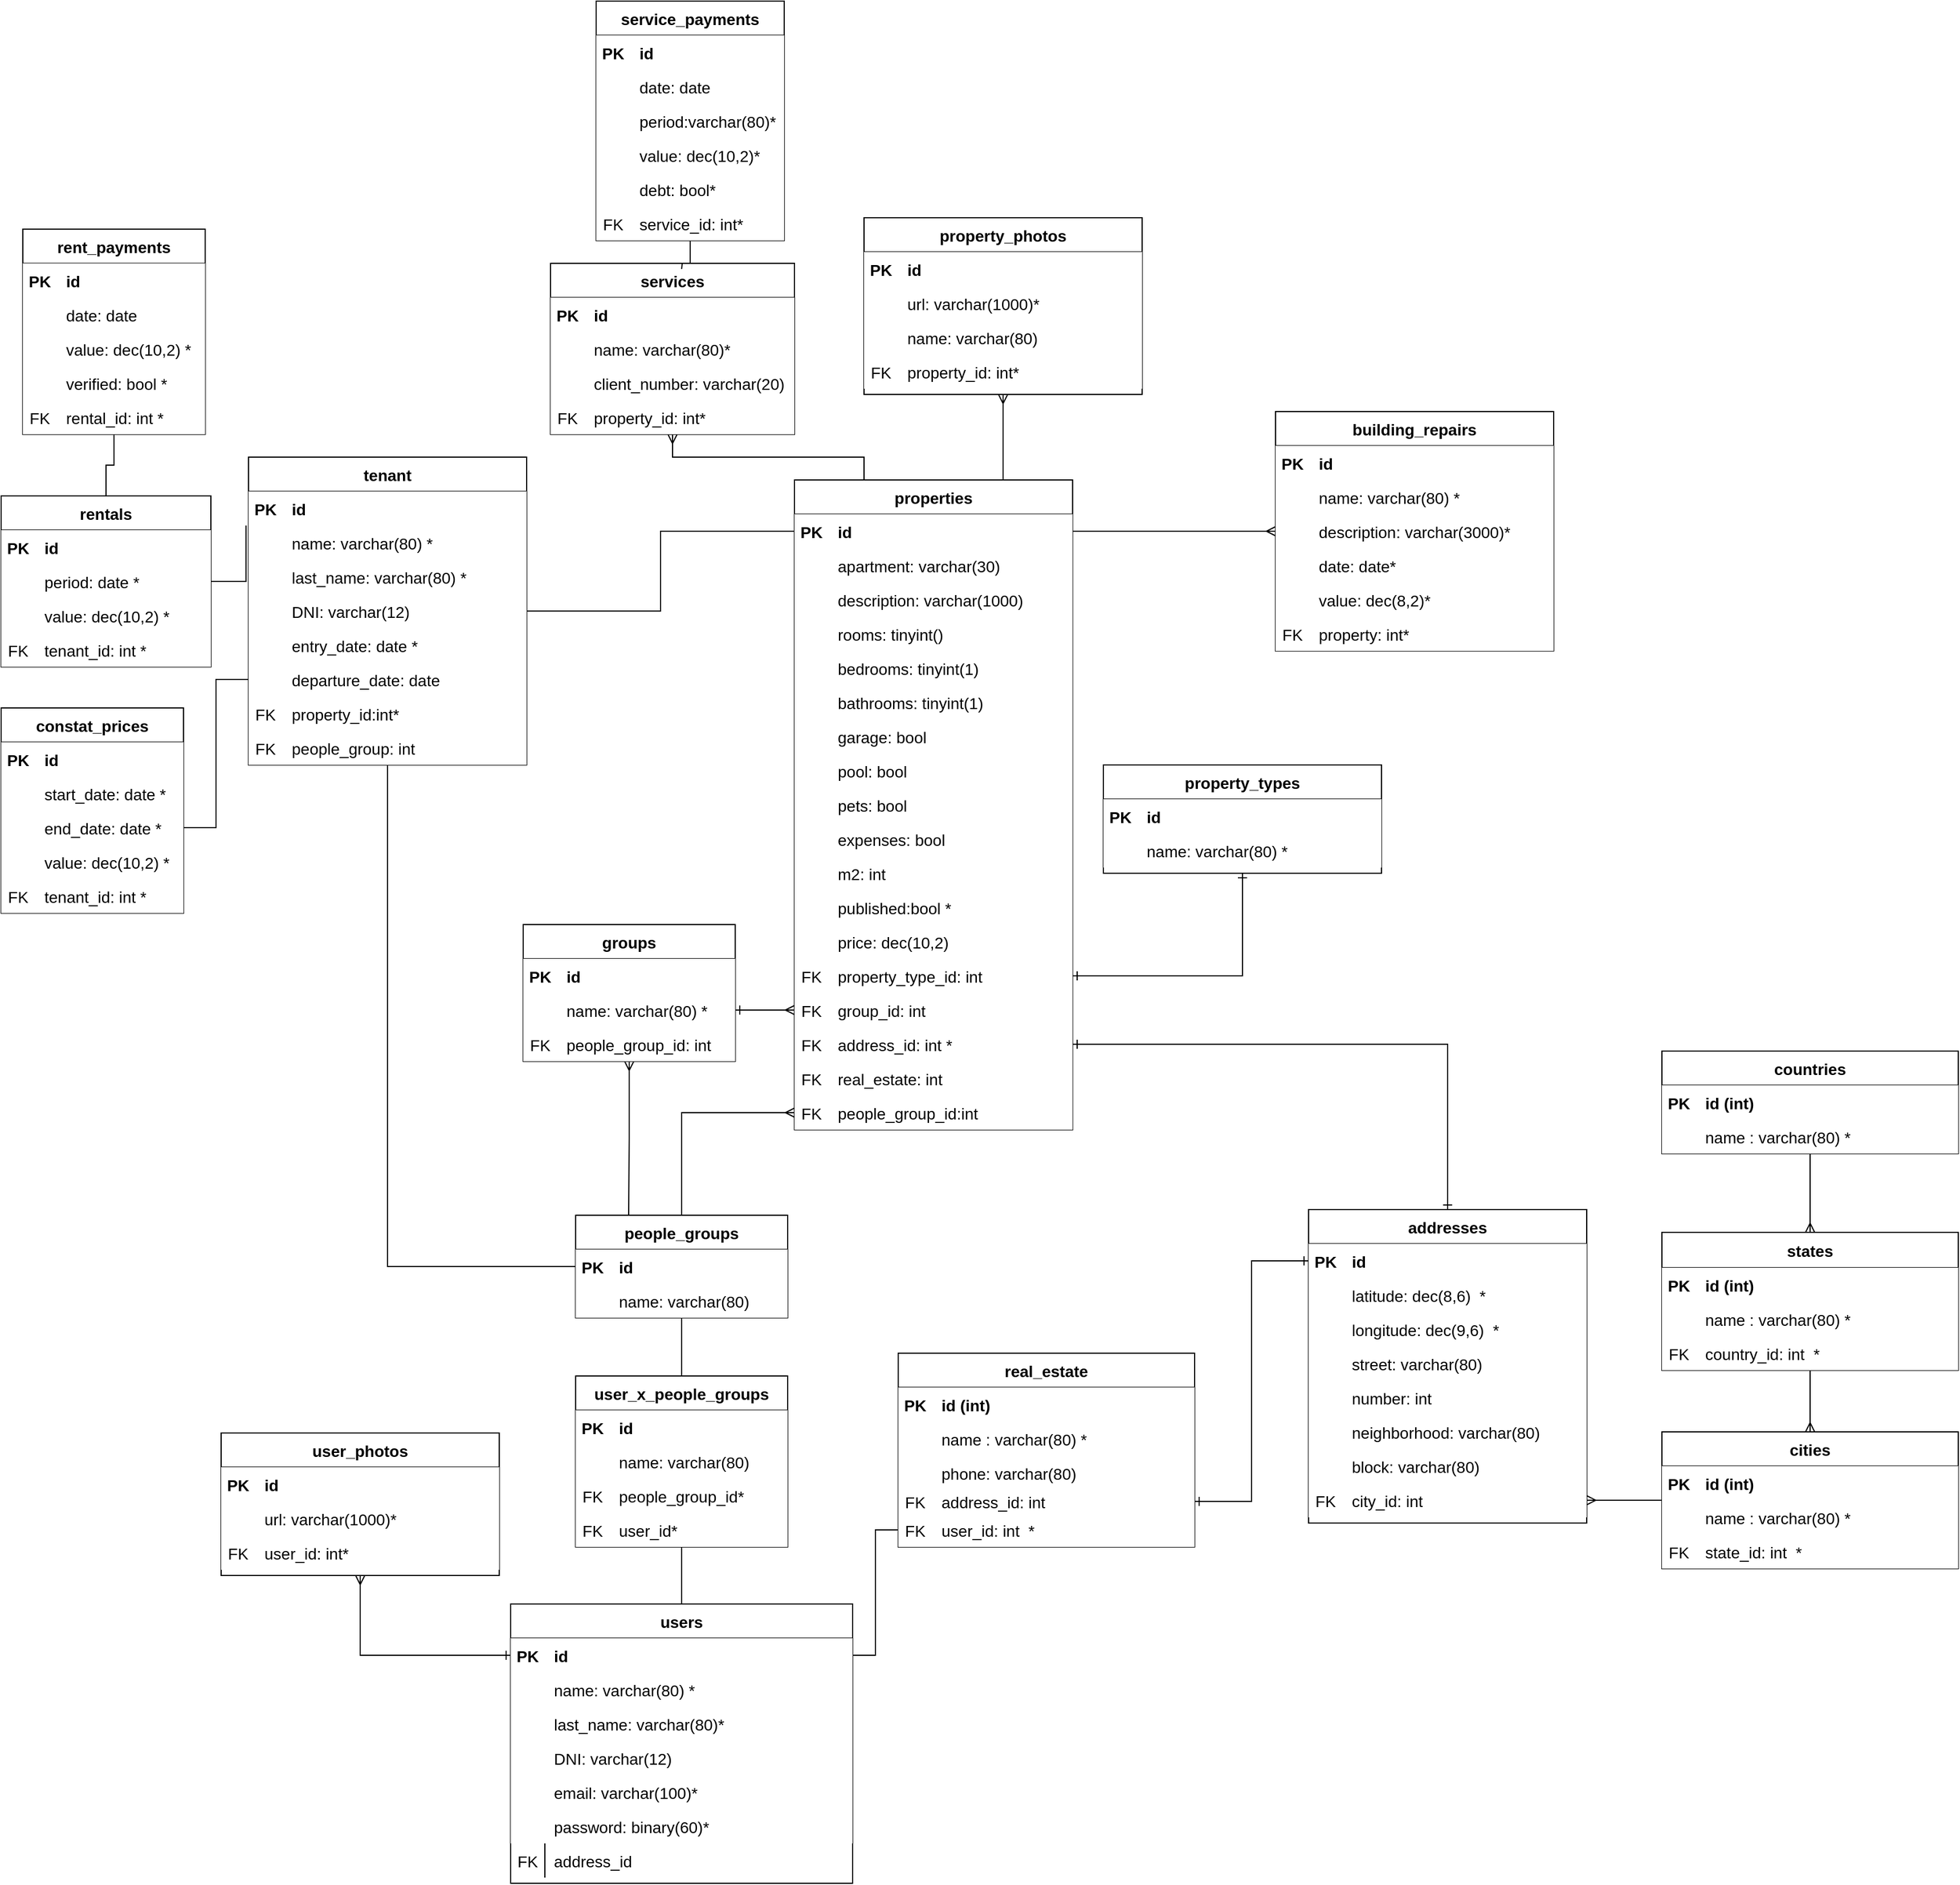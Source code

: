 <mxfile version="16.1.2" type="device"><diagram id="pM070I2gvr4bESCezjiq" name="Página-1"><mxGraphModel dx="1422" dy="1715" grid="1" gridSize="10" guides="1" tooltips="1" connect="1" arrows="1" fold="1" page="1" pageScale="1" pageWidth="1100" pageHeight="850" math="0" shadow="0"><root><mxCell id="0"/><mxCell id="1" parent="0"/><mxCell id="JB_VoNmJKlEUEZq1UNOG-177" value="real_estate" style="shape=table;startSize=30;container=1;collapsible=1;childLayout=tableLayout;fixedRows=1;rowLines=0;fontStyle=1;align=center;resizeLast=1;fontSize=14;fillColor=default;" parent="1" vertex="1"><mxGeometry x="850" y="486" width="260" height="170" as="geometry"/></mxCell><mxCell id="JB_VoNmJKlEUEZq1UNOG-178" value="" style="shape=partialRectangle;collapsible=0;dropTarget=0;pointerEvents=0;fillColor=default;top=0;left=0;bottom=1;right=0;points=[[0,0.5],[1,0.5]];portConstraint=eastwest;fontSize=14;" parent="JB_VoNmJKlEUEZq1UNOG-177" vertex="1"><mxGeometry y="30" width="260" height="30" as="geometry"/></mxCell><mxCell id="JB_VoNmJKlEUEZq1UNOG-179" value="PK" style="shape=partialRectangle;connectable=0;fillColor=default;top=0;left=0;bottom=0;right=0;fontStyle=1;overflow=hidden;fontSize=14;" parent="JB_VoNmJKlEUEZq1UNOG-178" vertex="1"><mxGeometry width="30" height="30" as="geometry"><mxRectangle width="30" height="30" as="alternateBounds"/></mxGeometry></mxCell><mxCell id="JB_VoNmJKlEUEZq1UNOG-180" value="id (int)" style="shape=partialRectangle;connectable=0;fillColor=default;top=0;left=0;bottom=0;right=0;align=left;spacingLeft=6;fontStyle=1;overflow=hidden;fontSize=14;" parent="JB_VoNmJKlEUEZq1UNOG-178" vertex="1"><mxGeometry x="30" width="230" height="30" as="geometry"><mxRectangle width="230" height="30" as="alternateBounds"/></mxGeometry></mxCell><mxCell id="JB_VoNmJKlEUEZq1UNOG-181" value="" style="shape=partialRectangle;collapsible=0;dropTarget=0;pointerEvents=0;fillColor=default;top=0;left=0;bottom=0;right=0;points=[[0,0.5],[1,0.5]];portConstraint=eastwest;fontSize=14;" parent="JB_VoNmJKlEUEZq1UNOG-177" vertex="1"><mxGeometry y="60" width="260" height="30" as="geometry"/></mxCell><mxCell id="JB_VoNmJKlEUEZq1UNOG-182" value="" style="shape=partialRectangle;connectable=0;fillColor=default;top=0;left=0;bottom=0;right=0;editable=1;overflow=hidden;fontSize=14;" parent="JB_VoNmJKlEUEZq1UNOG-181" vertex="1"><mxGeometry width="30" height="30" as="geometry"><mxRectangle width="30" height="30" as="alternateBounds"/></mxGeometry></mxCell><mxCell id="JB_VoNmJKlEUEZq1UNOG-183" value="name : varchar(80) *" style="shape=partialRectangle;connectable=0;fillColor=default;top=0;left=0;bottom=0;right=0;align=left;spacingLeft=6;overflow=hidden;fontSize=14;fontStyle=0" parent="JB_VoNmJKlEUEZq1UNOG-181" vertex="1"><mxGeometry x="30" width="230" height="30" as="geometry"><mxRectangle width="230" height="30" as="alternateBounds"/></mxGeometry></mxCell><mxCell id="JB_VoNmJKlEUEZq1UNOG-184" value="" style="shape=partialRectangle;collapsible=0;dropTarget=0;pointerEvents=0;fillColor=default;top=0;left=0;bottom=0;right=0;points=[[0,0.5],[1,0.5]];portConstraint=eastwest;fontSize=14;" parent="JB_VoNmJKlEUEZq1UNOG-177" vertex="1"><mxGeometry y="90" width="260" height="30" as="geometry"/></mxCell><mxCell id="JB_VoNmJKlEUEZq1UNOG-185" value="" style="shape=partialRectangle;connectable=0;fillColor=default;top=0;left=0;bottom=0;right=0;editable=1;overflow=hidden;fontSize=14;" parent="JB_VoNmJKlEUEZq1UNOG-184" vertex="1"><mxGeometry width="30" height="30" as="geometry"><mxRectangle width="30" height="30" as="alternateBounds"/></mxGeometry></mxCell><mxCell id="JB_VoNmJKlEUEZq1UNOG-186" value="phone: varchar(80) " style="shape=partialRectangle;connectable=0;fillColor=default;top=0;left=0;bottom=0;right=0;align=left;spacingLeft=6;overflow=hidden;fontSize=14;" parent="JB_VoNmJKlEUEZq1UNOG-184" vertex="1"><mxGeometry x="30" width="230" height="30" as="geometry"><mxRectangle width="230" height="30" as="alternateBounds"/></mxGeometry></mxCell><mxCell id="JB_VoNmJKlEUEZq1UNOG-187" value="" style="shape=partialRectangle;collapsible=0;dropTarget=0;pointerEvents=0;fillColor=default;top=0;left=0;bottom=0;right=0;points=[[0,0.5],[1,0.5]];portConstraint=eastwest;fontSize=14;" parent="JB_VoNmJKlEUEZq1UNOG-177" vertex="1"><mxGeometry y="120" width="260" height="20" as="geometry"/></mxCell><mxCell id="JB_VoNmJKlEUEZq1UNOG-188" value="FK" style="shape=partialRectangle;connectable=0;fillColor=default;top=0;left=0;bottom=0;right=0;editable=1;overflow=hidden;fontSize=14;" parent="JB_VoNmJKlEUEZq1UNOG-187" vertex="1"><mxGeometry width="30" height="20" as="geometry"><mxRectangle width="30" height="20" as="alternateBounds"/></mxGeometry></mxCell><mxCell id="JB_VoNmJKlEUEZq1UNOG-189" value="address_id: int " style="shape=partialRectangle;connectable=0;fillColor=default;top=0;left=0;bottom=0;right=0;align=left;spacingLeft=6;overflow=hidden;fontSize=14;" parent="JB_VoNmJKlEUEZq1UNOG-187" vertex="1"><mxGeometry x="30" width="230" height="20" as="geometry"><mxRectangle width="230" height="20" as="alternateBounds"/></mxGeometry></mxCell><mxCell id="JB_VoNmJKlEUEZq1UNOG-190" value="" style="shape=partialRectangle;collapsible=0;dropTarget=0;pointerEvents=0;fillColor=default;top=0;left=0;bottom=0;right=0;points=[[0,0.5],[1,0.5]];portConstraint=eastwest;fontSize=14;" parent="JB_VoNmJKlEUEZq1UNOG-177" vertex="1"><mxGeometry y="140" width="260" height="30" as="geometry"/></mxCell><mxCell id="JB_VoNmJKlEUEZq1UNOG-191" value="FK" style="shape=partialRectangle;connectable=0;fillColor=default;top=0;left=0;bottom=0;right=0;editable=1;overflow=hidden;fontSize=14;" parent="JB_VoNmJKlEUEZq1UNOG-190" vertex="1"><mxGeometry width="30" height="30" as="geometry"><mxRectangle width="30" height="30" as="alternateBounds"/></mxGeometry></mxCell><mxCell id="JB_VoNmJKlEUEZq1UNOG-192" value="user_id: int  *" style="shape=partialRectangle;connectable=0;fillColor=default;top=0;left=0;bottom=0;right=0;align=left;spacingLeft=6;overflow=hidden;fontSize=14;" parent="JB_VoNmJKlEUEZq1UNOG-190" vertex="1"><mxGeometry x="30" width="230" height="30" as="geometry"><mxRectangle width="230" height="30" as="alternateBounds"/></mxGeometry></mxCell><mxCell id="JB_VoNmJKlEUEZq1UNOG-494" style="edgeStyle=orthogonalEdgeStyle;rounded=0;orthogonalLoop=1;jettySize=auto;html=1;entryX=1;entryY=0.5;entryDx=0;entryDy=0;fontSize=14;startArrow=none;startFill=0;endArrow=none;endFill=0;" parent="1" source="JB_VoNmJKlEUEZq1UNOG-190" target="JB_VoNmJKlEUEZq1UNOG-759" edge="1"><mxGeometry relative="1" as="geometry"><mxPoint x="991.947" y="760.0" as="sourcePoint"/><mxPoint x="991" y="680" as="targetPoint"/></mxGeometry></mxCell><mxCell id="JB_VoNmJKlEUEZq1UNOG-466" value="properties" style="shape=table;startSize=30;container=1;collapsible=1;childLayout=tableLayout;fixedRows=1;rowLines=0;fontStyle=1;align=center;resizeLast=1;shadow=0;fontSize=14;strokeColor=default;strokeWidth=1;fillColor=default;gradientColor=none;" parent="1" vertex="1"><mxGeometry x="759" y="-280" width="244" height="570" as="geometry"/></mxCell><mxCell id="JB_VoNmJKlEUEZq1UNOG-467" value="" style="shape=partialRectangle;collapsible=0;dropTarget=0;pointerEvents=0;fillColor=default;top=0;left=0;bottom=1;right=0;points=[[0,0.5],[1,0.5]];portConstraint=eastwest;shadow=0;fontSize=14;strokeColor=default;strokeWidth=1;" parent="JB_VoNmJKlEUEZq1UNOG-466" vertex="1"><mxGeometry y="30" width="244" height="30" as="geometry"/></mxCell><mxCell id="JB_VoNmJKlEUEZq1UNOG-468" value="PK" style="shape=partialRectangle;connectable=0;fillColor=default;top=0;left=0;bottom=0;right=0;fontStyle=1;overflow=hidden;shadow=0;fontSize=14;strokeColor=default;strokeWidth=1;" parent="JB_VoNmJKlEUEZq1UNOG-467" vertex="1"><mxGeometry width="30" height="30" as="geometry"><mxRectangle width="30" height="30" as="alternateBounds"/></mxGeometry></mxCell><mxCell id="JB_VoNmJKlEUEZq1UNOG-469" value="id" style="shape=partialRectangle;connectable=0;fillColor=default;top=0;left=0;bottom=0;right=0;align=left;spacingLeft=6;fontStyle=1;overflow=hidden;shadow=0;fontSize=14;strokeColor=default;strokeWidth=1;" parent="JB_VoNmJKlEUEZq1UNOG-467" vertex="1"><mxGeometry x="30" width="214" height="30" as="geometry"><mxRectangle width="214" height="30" as="alternateBounds"/></mxGeometry></mxCell><mxCell id="JB_VoNmJKlEUEZq1UNOG-470" value="" style="shape=partialRectangle;collapsible=0;dropTarget=0;pointerEvents=0;top=0;left=0;bottom=0;right=0;points=[[0,0.5],[1,0.5]];portConstraint=eastwest;shadow=0;fontSize=14;strokeWidth=1;" parent="JB_VoNmJKlEUEZq1UNOG-466" vertex="1"><mxGeometry y="60" width="244" height="30" as="geometry"/></mxCell><mxCell id="JB_VoNmJKlEUEZq1UNOG-471" value="" style="shape=partialRectangle;connectable=0;top=0;left=0;bottom=0;right=0;editable=1;overflow=hidden;shadow=0;fontSize=14;strokeWidth=1;" parent="JB_VoNmJKlEUEZq1UNOG-470" vertex="1"><mxGeometry width="30" height="30" as="geometry"><mxRectangle width="30" height="30" as="alternateBounds"/></mxGeometry></mxCell><mxCell id="JB_VoNmJKlEUEZq1UNOG-472" value="apartment: varchar(30)" style="shape=partialRectangle;connectable=0;top=0;left=0;bottom=0;right=0;align=left;spacingLeft=6;overflow=hidden;shadow=0;fontSize=14;strokeWidth=1;" parent="JB_VoNmJKlEUEZq1UNOG-470" vertex="1"><mxGeometry x="30" width="214" height="30" as="geometry"><mxRectangle width="214" height="30" as="alternateBounds"/></mxGeometry></mxCell><mxCell id="JB_VoNmJKlEUEZq1UNOG-473" value="" style="shape=partialRectangle;collapsible=0;dropTarget=0;pointerEvents=0;top=0;left=0;bottom=0;right=0;points=[[0,0.5],[1,0.5]];portConstraint=eastwest;shadow=0;fontSize=14;strokeWidth=1;" parent="JB_VoNmJKlEUEZq1UNOG-466" vertex="1"><mxGeometry y="90" width="244" height="30" as="geometry"/></mxCell><mxCell id="JB_VoNmJKlEUEZq1UNOG-474" value="" style="shape=partialRectangle;connectable=0;top=0;left=0;bottom=0;right=0;editable=1;overflow=hidden;shadow=0;fontSize=14;strokeWidth=1;" parent="JB_VoNmJKlEUEZq1UNOG-473" vertex="1"><mxGeometry width="30" height="30" as="geometry"><mxRectangle width="30" height="30" as="alternateBounds"/></mxGeometry></mxCell><mxCell id="JB_VoNmJKlEUEZq1UNOG-475" value="description: varchar(1000)" style="shape=partialRectangle;connectable=0;top=0;left=0;bottom=0;right=0;align=left;spacingLeft=6;overflow=hidden;shadow=0;fontSize=14;strokeWidth=1;" parent="JB_VoNmJKlEUEZq1UNOG-473" vertex="1"><mxGeometry x="30" width="214" height="30" as="geometry"><mxRectangle width="214" height="30" as="alternateBounds"/></mxGeometry></mxCell><mxCell id="u678BY3MVDXY3DCU2PbQ-1" value="" style="shape=partialRectangle;collapsible=0;dropTarget=0;pointerEvents=0;top=0;left=0;bottom=0;right=0;points=[[0,0.5],[1,0.5]];portConstraint=eastwest;" parent="JB_VoNmJKlEUEZq1UNOG-466" vertex="1"><mxGeometry y="120" width="244" height="30" as="geometry"/></mxCell><mxCell id="u678BY3MVDXY3DCU2PbQ-2" value="" style="shape=partialRectangle;connectable=0;top=0;left=0;bottom=0;right=0;editable=1;overflow=hidden;" parent="u678BY3MVDXY3DCU2PbQ-1" vertex="1"><mxGeometry width="30" height="30" as="geometry"><mxRectangle width="30" height="30" as="alternateBounds"/></mxGeometry></mxCell><mxCell id="u678BY3MVDXY3DCU2PbQ-3" value="rooms: tinyint()" style="shape=partialRectangle;connectable=0;top=0;left=0;bottom=0;right=0;align=left;spacingLeft=6;overflow=hidden;fontFamily=Helvetica;fontSize=14;" parent="u678BY3MVDXY3DCU2PbQ-1" vertex="1"><mxGeometry x="30" width="214" height="30" as="geometry"><mxRectangle width="214" height="30" as="alternateBounds"/></mxGeometry></mxCell><mxCell id="JB_VoNmJKlEUEZq1UNOG-476" value="" style="shape=partialRectangle;collapsible=0;dropTarget=0;pointerEvents=0;fillColor=default;top=0;left=0;bottom=0;right=0;points=[[0,0.5],[1,0.5]];portConstraint=eastwest;shadow=0;fontSize=14;strokeColor=default;strokeWidth=1;" parent="JB_VoNmJKlEUEZq1UNOG-466" vertex="1"><mxGeometry y="150" width="244" height="30" as="geometry"/></mxCell><mxCell id="JB_VoNmJKlEUEZq1UNOG-477" value="" style="shape=partialRectangle;connectable=0;fillColor=default;top=0;left=0;bottom=0;right=0;editable=1;overflow=hidden;shadow=0;fontSize=14;strokeColor=default;strokeWidth=1;" parent="JB_VoNmJKlEUEZq1UNOG-476" vertex="1"><mxGeometry width="30" height="30" as="geometry"><mxRectangle width="30" height="30" as="alternateBounds"/></mxGeometry></mxCell><mxCell id="JB_VoNmJKlEUEZq1UNOG-478" value="bedrooms: tinyint(1)" style="shape=partialRectangle;connectable=0;fillColor=default;top=0;left=0;bottom=0;right=0;align=left;spacingLeft=6;overflow=hidden;shadow=0;fontSize=14;strokeColor=default;strokeWidth=1;" parent="JB_VoNmJKlEUEZq1UNOG-476" vertex="1"><mxGeometry x="30" width="214" height="30" as="geometry"><mxRectangle width="214" height="30" as="alternateBounds"/></mxGeometry></mxCell><mxCell id="JB_VoNmJKlEUEZq1UNOG-534" value="" style="shape=partialRectangle;collapsible=0;dropTarget=0;pointerEvents=0;fillColor=default;top=0;left=0;bottom=0;right=0;points=[[0,0.5],[1,0.5]];portConstraint=eastwest;shadow=0;fontSize=14;strokeColor=default;strokeWidth=1;" parent="JB_VoNmJKlEUEZq1UNOG-466" vertex="1"><mxGeometry y="180" width="244" height="30" as="geometry"/></mxCell><mxCell id="JB_VoNmJKlEUEZq1UNOG-535" value="" style="shape=partialRectangle;connectable=0;fillColor=default;top=0;left=0;bottom=0;right=0;editable=1;overflow=hidden;shadow=0;fontSize=14;strokeColor=default;strokeWidth=1;" parent="JB_VoNmJKlEUEZq1UNOG-534" vertex="1"><mxGeometry width="30" height="30" as="geometry"><mxRectangle width="30" height="30" as="alternateBounds"/></mxGeometry></mxCell><mxCell id="JB_VoNmJKlEUEZq1UNOG-536" value="bathrooms: tinyint(1)" style="shape=partialRectangle;connectable=0;fillColor=default;top=0;left=0;bottom=0;right=0;align=left;spacingLeft=6;overflow=hidden;shadow=0;fontSize=14;strokeColor=default;strokeWidth=1;" parent="JB_VoNmJKlEUEZq1UNOG-534" vertex="1"><mxGeometry x="30" width="214" height="30" as="geometry"><mxRectangle width="214" height="30" as="alternateBounds"/></mxGeometry></mxCell><mxCell id="JB_VoNmJKlEUEZq1UNOG-537" value="" style="shape=partialRectangle;collapsible=0;dropTarget=0;pointerEvents=0;fillColor=default;top=0;left=0;bottom=0;right=0;points=[[0,0.5],[1,0.5]];portConstraint=eastwest;shadow=0;fontSize=14;strokeColor=default;strokeWidth=1;" parent="JB_VoNmJKlEUEZq1UNOG-466" vertex="1"><mxGeometry y="210" width="244" height="30" as="geometry"/></mxCell><mxCell id="JB_VoNmJKlEUEZq1UNOG-538" value="" style="shape=partialRectangle;connectable=0;fillColor=default;top=0;left=0;bottom=0;right=0;editable=1;overflow=hidden;shadow=0;fontSize=14;strokeColor=default;strokeWidth=1;" parent="JB_VoNmJKlEUEZq1UNOG-537" vertex="1"><mxGeometry width="30" height="30" as="geometry"><mxRectangle width="30" height="30" as="alternateBounds"/></mxGeometry></mxCell><mxCell id="JB_VoNmJKlEUEZq1UNOG-539" value="garage: bool" style="shape=partialRectangle;connectable=0;fillColor=default;top=0;left=0;bottom=0;right=0;align=left;spacingLeft=6;overflow=hidden;shadow=0;fontSize=14;strokeColor=default;strokeWidth=1;" parent="JB_VoNmJKlEUEZq1UNOG-537" vertex="1"><mxGeometry x="30" width="214" height="30" as="geometry"><mxRectangle width="214" height="30" as="alternateBounds"/></mxGeometry></mxCell><mxCell id="JB_VoNmJKlEUEZq1UNOG-540" value="" style="shape=partialRectangle;collapsible=0;dropTarget=0;pointerEvents=0;fillColor=default;top=0;left=0;bottom=0;right=0;points=[[0,0.5],[1,0.5]];portConstraint=eastwest;shadow=0;fontSize=14;strokeColor=default;strokeWidth=1;" parent="JB_VoNmJKlEUEZq1UNOG-466" vertex="1"><mxGeometry y="240" width="244" height="30" as="geometry"/></mxCell><mxCell id="JB_VoNmJKlEUEZq1UNOG-541" value="" style="shape=partialRectangle;connectable=0;fillColor=default;top=0;left=0;bottom=0;right=0;editable=1;overflow=hidden;shadow=0;fontSize=14;strokeColor=default;strokeWidth=1;" parent="JB_VoNmJKlEUEZq1UNOG-540" vertex="1"><mxGeometry width="30" height="30" as="geometry"><mxRectangle width="30" height="30" as="alternateBounds"/></mxGeometry></mxCell><mxCell id="JB_VoNmJKlEUEZq1UNOG-542" value="pool: bool" style="shape=partialRectangle;connectable=0;fillColor=default;top=0;left=0;bottom=0;right=0;align=left;spacingLeft=6;overflow=hidden;shadow=0;fontSize=14;strokeColor=default;strokeWidth=1;" parent="JB_VoNmJKlEUEZq1UNOG-540" vertex="1"><mxGeometry x="30" width="214" height="30" as="geometry"><mxRectangle width="214" height="30" as="alternateBounds"/></mxGeometry></mxCell><mxCell id="JB_VoNmJKlEUEZq1UNOG-543" value="" style="shape=partialRectangle;collapsible=0;dropTarget=0;pointerEvents=0;fillColor=default;top=0;left=0;bottom=0;right=0;points=[[0,0.5],[1,0.5]];portConstraint=eastwest;shadow=0;fontSize=14;strokeColor=default;strokeWidth=1;" parent="JB_VoNmJKlEUEZq1UNOG-466" vertex="1"><mxGeometry y="270" width="244" height="30" as="geometry"/></mxCell><mxCell id="JB_VoNmJKlEUEZq1UNOG-544" value="" style="shape=partialRectangle;connectable=0;fillColor=default;top=0;left=0;bottom=0;right=0;editable=1;overflow=hidden;shadow=0;fontSize=14;strokeColor=default;strokeWidth=1;" parent="JB_VoNmJKlEUEZq1UNOG-543" vertex="1"><mxGeometry width="30" height="30" as="geometry"><mxRectangle width="30" height="30" as="alternateBounds"/></mxGeometry></mxCell><mxCell id="JB_VoNmJKlEUEZq1UNOG-545" value="pets: bool" style="shape=partialRectangle;connectable=0;fillColor=default;top=0;left=0;bottom=0;right=0;align=left;spacingLeft=6;overflow=hidden;shadow=0;fontSize=14;strokeColor=default;strokeWidth=1;" parent="JB_VoNmJKlEUEZq1UNOG-543" vertex="1"><mxGeometry x="30" width="214" height="30" as="geometry"><mxRectangle width="214" height="30" as="alternateBounds"/></mxGeometry></mxCell><mxCell id="JB_VoNmJKlEUEZq1UNOG-546" value="" style="shape=partialRectangle;collapsible=0;dropTarget=0;pointerEvents=0;fillColor=default;top=0;left=0;bottom=0;right=0;points=[[0,0.5],[1,0.5]];portConstraint=eastwest;shadow=0;fontSize=14;strokeColor=default;strokeWidth=1;" parent="JB_VoNmJKlEUEZq1UNOG-466" vertex="1"><mxGeometry y="300" width="244" height="30" as="geometry"/></mxCell><mxCell id="JB_VoNmJKlEUEZq1UNOG-547" value="" style="shape=partialRectangle;connectable=0;fillColor=default;top=0;left=0;bottom=0;right=0;editable=1;overflow=hidden;shadow=0;fontSize=14;strokeColor=default;strokeWidth=1;" parent="JB_VoNmJKlEUEZq1UNOG-546" vertex="1"><mxGeometry width="30" height="30" as="geometry"><mxRectangle width="30" height="30" as="alternateBounds"/></mxGeometry></mxCell><mxCell id="JB_VoNmJKlEUEZq1UNOG-548" value="expenses: bool" style="shape=partialRectangle;connectable=0;top=0;left=0;bottom=0;right=0;align=left;spacingLeft=6;overflow=hidden;shadow=0;fontSize=14;strokeWidth=1;" parent="JB_VoNmJKlEUEZq1UNOG-546" vertex="1"><mxGeometry x="30" width="214" height="30" as="geometry"><mxRectangle width="214" height="30" as="alternateBounds"/></mxGeometry></mxCell><mxCell id="JB_VoNmJKlEUEZq1UNOG-549" value="" style="shape=partialRectangle;collapsible=0;dropTarget=0;pointerEvents=0;top=0;left=0;bottom=0;right=0;points=[[0,0.5],[1,0.5]];portConstraint=eastwest;shadow=0;fontSize=14;strokeWidth=1;" parent="JB_VoNmJKlEUEZq1UNOG-466" vertex="1"><mxGeometry y="330" width="244" height="30" as="geometry"/></mxCell><mxCell id="JB_VoNmJKlEUEZq1UNOG-550" value="" style="shape=partialRectangle;connectable=0;top=0;left=0;bottom=0;right=0;editable=1;overflow=hidden;shadow=0;fontSize=14;strokeWidth=1;" parent="JB_VoNmJKlEUEZq1UNOG-549" vertex="1"><mxGeometry width="30" height="30" as="geometry"><mxRectangle width="30" height="30" as="alternateBounds"/></mxGeometry></mxCell><mxCell id="JB_VoNmJKlEUEZq1UNOG-551" value="m2: int" style="shape=partialRectangle;connectable=0;top=0;left=0;bottom=0;right=0;align=left;spacingLeft=6;overflow=hidden;shadow=0;fontSize=14;strokeWidth=1;" parent="JB_VoNmJKlEUEZq1UNOG-549" vertex="1"><mxGeometry x="30" width="214" height="30" as="geometry"><mxRectangle width="214" height="30" as="alternateBounds"/></mxGeometry></mxCell><mxCell id="JB_VoNmJKlEUEZq1UNOG-552" value="" style="shape=partialRectangle;collapsible=0;dropTarget=0;pointerEvents=0;fillColor=default;top=0;left=0;bottom=0;right=0;points=[[0,0.5],[1,0.5]];portConstraint=eastwest;shadow=0;fontSize=14;strokeColor=default;strokeWidth=1;" parent="JB_VoNmJKlEUEZq1UNOG-466" vertex="1"><mxGeometry y="360" width="244" height="30" as="geometry"/></mxCell><mxCell id="JB_VoNmJKlEUEZq1UNOG-553" value="" style="shape=partialRectangle;connectable=0;fillColor=default;top=0;left=0;bottom=0;right=0;editable=1;overflow=hidden;shadow=0;fontSize=14;strokeColor=default;strokeWidth=1;" parent="JB_VoNmJKlEUEZq1UNOG-552" vertex="1"><mxGeometry width="30" height="30" as="geometry"><mxRectangle width="30" height="30" as="alternateBounds"/></mxGeometry></mxCell><mxCell id="JB_VoNmJKlEUEZq1UNOG-554" value="published:bool *" style="shape=partialRectangle;connectable=0;top=0;left=0;bottom=0;right=0;align=left;spacingLeft=6;overflow=hidden;shadow=0;fontSize=14;strokeWidth=1;" parent="JB_VoNmJKlEUEZq1UNOG-552" vertex="1"><mxGeometry x="30" width="214" height="30" as="geometry"><mxRectangle width="214" height="30" as="alternateBounds"/></mxGeometry></mxCell><mxCell id="JB_VoNmJKlEUEZq1UNOG-567" value="" style="shape=partialRectangle;collapsible=0;dropTarget=0;pointerEvents=0;fillColor=default;top=0;left=0;bottom=0;right=0;points=[[0,0.5],[1,0.5]];portConstraint=eastwest;shadow=0;fontSize=14;strokeColor=default;strokeWidth=1;" parent="JB_VoNmJKlEUEZq1UNOG-466" vertex="1"><mxGeometry y="390" width="244" height="30" as="geometry"/></mxCell><mxCell id="JB_VoNmJKlEUEZq1UNOG-568" value="" style="shape=partialRectangle;connectable=0;fillColor=default;top=0;left=0;bottom=0;right=0;editable=1;overflow=hidden;shadow=0;fontSize=14;strokeColor=default;strokeWidth=1;" parent="JB_VoNmJKlEUEZq1UNOG-567" vertex="1"><mxGeometry width="30" height="30" as="geometry"><mxRectangle width="30" height="30" as="alternateBounds"/></mxGeometry></mxCell><mxCell id="JB_VoNmJKlEUEZq1UNOG-569" value="price: dec(10,2)" style="shape=partialRectangle;connectable=0;fillColor=default;top=0;left=0;bottom=0;right=0;align=left;spacingLeft=6;overflow=hidden;shadow=0;fontSize=14;strokeColor=default;strokeWidth=1;" parent="JB_VoNmJKlEUEZq1UNOG-567" vertex="1"><mxGeometry x="30" width="214" height="30" as="geometry"><mxRectangle width="214" height="30" as="alternateBounds"/></mxGeometry></mxCell><mxCell id="JB_VoNmJKlEUEZq1UNOG-570" value="" style="shape=partialRectangle;collapsible=0;dropTarget=0;pointerEvents=0;fillColor=default;top=0;left=0;bottom=0;right=0;points=[[0,0.5],[1,0.5]];portConstraint=eastwest;shadow=0;fontSize=14;strokeColor=default;strokeWidth=1;" parent="JB_VoNmJKlEUEZq1UNOG-466" vertex="1"><mxGeometry y="420" width="244" height="30" as="geometry"/></mxCell><mxCell id="JB_VoNmJKlEUEZq1UNOG-571" value="FK" style="shape=partialRectangle;connectable=0;fillColor=default;top=0;left=0;bottom=0;right=0;editable=1;overflow=hidden;shadow=0;fontSize=14;strokeColor=default;strokeWidth=1;" parent="JB_VoNmJKlEUEZq1UNOG-570" vertex="1"><mxGeometry width="30" height="30" as="geometry"><mxRectangle width="30" height="30" as="alternateBounds"/></mxGeometry></mxCell><mxCell id="JB_VoNmJKlEUEZq1UNOG-572" value="property_type_id: int" style="shape=partialRectangle;connectable=0;fillColor=default;top=0;left=0;bottom=0;right=0;align=left;spacingLeft=6;overflow=hidden;shadow=0;fontSize=14;strokeColor=default;strokeWidth=1;" parent="JB_VoNmJKlEUEZq1UNOG-570" vertex="1"><mxGeometry x="30" width="214" height="30" as="geometry"><mxRectangle width="214" height="30" as="alternateBounds"/></mxGeometry></mxCell><mxCell id="JB_VoNmJKlEUEZq1UNOG-703" value="" style="shape=partialRectangle;collapsible=0;dropTarget=0;pointerEvents=0;fillColor=default;top=0;left=0;bottom=0;right=0;points=[[0,0.5],[1,0.5]];portConstraint=eastwest;shadow=0;fontSize=14;strokeColor=default;strokeWidth=1;" parent="JB_VoNmJKlEUEZq1UNOG-466" vertex="1"><mxGeometry y="450" width="244" height="30" as="geometry"/></mxCell><mxCell id="JB_VoNmJKlEUEZq1UNOG-704" value="FK" style="shape=partialRectangle;connectable=0;fillColor=default;top=0;left=0;bottom=0;right=0;fontStyle=0;overflow=hidden;shadow=0;fontSize=14;strokeColor=default;strokeWidth=1;" parent="JB_VoNmJKlEUEZq1UNOG-703" vertex="1"><mxGeometry width="30" height="30" as="geometry"><mxRectangle width="30" height="30" as="alternateBounds"/></mxGeometry></mxCell><mxCell id="JB_VoNmJKlEUEZq1UNOG-705" value="group_id: int" style="shape=partialRectangle;connectable=0;fillColor=default;top=0;left=0;bottom=0;right=0;align=left;spacingLeft=6;fontStyle=0;overflow=hidden;shadow=0;fontSize=14;strokeColor=default;strokeWidth=1;" parent="JB_VoNmJKlEUEZq1UNOG-703" vertex="1"><mxGeometry x="30" width="214" height="30" as="geometry"><mxRectangle width="214" height="30" as="alternateBounds"/></mxGeometry></mxCell><mxCell id="JB_VoNmJKlEUEZq1UNOG-556" value="" style="shape=partialRectangle;collapsible=0;dropTarget=0;pointerEvents=0;fillColor=default;top=0;left=0;bottom=0;right=0;points=[[0,0.5],[1,0.5]];portConstraint=eastwest;shadow=0;fontSize=14;strokeColor=default;strokeWidth=1;" parent="JB_VoNmJKlEUEZq1UNOG-466" vertex="1"><mxGeometry y="480" width="244" height="30" as="geometry"/></mxCell><mxCell id="JB_VoNmJKlEUEZq1UNOG-557" value="FK" style="shape=partialRectangle;connectable=0;fillColor=default;top=0;left=0;bottom=0;right=0;editable=1;overflow=hidden;shadow=0;fontSize=14;strokeColor=default;strokeWidth=1;" parent="JB_VoNmJKlEUEZq1UNOG-556" vertex="1"><mxGeometry width="30" height="30" as="geometry"><mxRectangle width="30" height="30" as="alternateBounds"/></mxGeometry></mxCell><mxCell id="JB_VoNmJKlEUEZq1UNOG-558" value="address_id: int *" style="shape=partialRectangle;connectable=0;fillColor=default;top=0;left=0;bottom=0;right=0;align=left;spacingLeft=6;overflow=hidden;shadow=0;fontSize=14;strokeColor=default;strokeWidth=1;" parent="JB_VoNmJKlEUEZq1UNOG-556" vertex="1"><mxGeometry x="30" width="214" height="30" as="geometry"><mxRectangle width="214" height="30" as="alternateBounds"/></mxGeometry></mxCell><mxCell id="JB_VoNmJKlEUEZq1UNOG-576" value="" style="shape=partialRectangle;collapsible=0;dropTarget=0;pointerEvents=0;fillColor=default;top=0;left=0;bottom=0;right=0;points=[[0,0.5],[1,0.5]];portConstraint=eastwest;shadow=0;fontSize=14;strokeColor=default;strokeWidth=1;" parent="JB_VoNmJKlEUEZq1UNOG-466" vertex="1"><mxGeometry y="510" width="244" height="30" as="geometry"/></mxCell><mxCell id="JB_VoNmJKlEUEZq1UNOG-577" value="FK" style="shape=partialRectangle;connectable=0;fillColor=default;top=0;left=0;bottom=0;right=0;fontStyle=0;overflow=hidden;shadow=0;fontSize=14;strokeColor=default;strokeWidth=1;" parent="JB_VoNmJKlEUEZq1UNOG-576" vertex="1"><mxGeometry width="30" height="30" as="geometry"><mxRectangle width="30" height="30" as="alternateBounds"/></mxGeometry></mxCell><mxCell id="JB_VoNmJKlEUEZq1UNOG-578" value="real_estate: int" style="shape=partialRectangle;connectable=0;fillColor=default;top=0;left=0;bottom=0;right=0;align=left;spacingLeft=6;fontStyle=0;overflow=hidden;shadow=0;fontSize=14;strokeColor=default;strokeWidth=1;" parent="JB_VoNmJKlEUEZq1UNOG-576" vertex="1"><mxGeometry x="30" width="214" height="30" as="geometry"><mxRectangle width="214" height="30" as="alternateBounds"/></mxGeometry></mxCell><mxCell id="JB_VoNmJKlEUEZq1UNOG-573" value="" style="shape=partialRectangle;collapsible=0;dropTarget=0;pointerEvents=0;fillColor=default;top=0;left=0;bottom=0;right=0;points=[[0,0.5],[1,0.5]];portConstraint=eastwest;shadow=0;fontSize=14;strokeColor=default;strokeWidth=1;" parent="JB_VoNmJKlEUEZq1UNOG-466" vertex="1"><mxGeometry y="540" width="244" height="30" as="geometry"/></mxCell><mxCell id="JB_VoNmJKlEUEZq1UNOG-574" value="FK" style="shape=partialRectangle;connectable=0;fillColor=default;top=0;left=0;bottom=0;right=0;fontStyle=0;overflow=hidden;shadow=0;fontSize=14;strokeColor=default;strokeWidth=1;" parent="JB_VoNmJKlEUEZq1UNOG-573" vertex="1"><mxGeometry width="30" height="30" as="geometry"><mxRectangle width="30" height="30" as="alternateBounds"/></mxGeometry></mxCell><mxCell id="JB_VoNmJKlEUEZq1UNOG-575" value="people_group_id:int" style="shape=partialRectangle;connectable=0;fillColor=default;top=0;left=0;bottom=0;right=0;align=left;spacingLeft=6;fontStyle=0;overflow=hidden;shadow=0;fontSize=14;strokeColor=default;strokeWidth=1;" parent="JB_VoNmJKlEUEZq1UNOG-573" vertex="1"><mxGeometry x="30" width="214" height="30" as="geometry"><mxRectangle width="214" height="30" as="alternateBounds"/></mxGeometry></mxCell><mxCell id="JB_VoNmJKlEUEZq1UNOG-706" style="edgeStyle=orthogonalEdgeStyle;rounded=0;orthogonalLoop=1;jettySize=auto;html=1;entryX=1;entryY=0.5;entryDx=0;entryDy=0;fontSize=14;startArrow=ERone;startFill=0;endArrow=ERone;endFill=0;" parent="1" source="JB_VoNmJKlEUEZq1UNOG-479" target="JB_VoNmJKlEUEZq1UNOG-556" edge="1"><mxGeometry relative="1" as="geometry"/></mxCell><mxCell id="JB_VoNmJKlEUEZq1UNOG-479" value="addresses" style="shape=table;startSize=30;container=1;collapsible=1;childLayout=tableLayout;fixedRows=1;rowLines=0;fontStyle=1;align=center;resizeLast=1;shadow=0;fontSize=14;strokeColor=default;strokeWidth=1;fillColor=default;gradientColor=none;" parent="1" vertex="1"><mxGeometry x="1210" y="360" width="244" height="275" as="geometry"/></mxCell><mxCell id="JB_VoNmJKlEUEZq1UNOG-480" value="" style="shape=partialRectangle;collapsible=0;dropTarget=0;pointerEvents=0;fillColor=default;top=0;left=0;bottom=1;right=0;points=[[0,0.5],[1,0.5]];portConstraint=eastwest;shadow=0;fontSize=14;strokeColor=default;strokeWidth=1;" parent="JB_VoNmJKlEUEZq1UNOG-479" vertex="1"><mxGeometry y="30" width="244" height="30" as="geometry"/></mxCell><mxCell id="JB_VoNmJKlEUEZq1UNOG-481" value="PK" style="shape=partialRectangle;connectable=0;fillColor=default;top=0;left=0;bottom=0;right=0;fontStyle=1;overflow=hidden;shadow=0;fontSize=14;strokeColor=default;strokeWidth=1;" parent="JB_VoNmJKlEUEZq1UNOG-480" vertex="1"><mxGeometry width="30" height="30" as="geometry"><mxRectangle width="30" height="30" as="alternateBounds"/></mxGeometry></mxCell><mxCell id="JB_VoNmJKlEUEZq1UNOG-482" value="id" style="shape=partialRectangle;connectable=0;fillColor=default;top=0;left=0;bottom=0;right=0;align=left;spacingLeft=6;fontStyle=1;overflow=hidden;shadow=0;fontSize=14;strokeColor=default;strokeWidth=1;" parent="JB_VoNmJKlEUEZq1UNOG-480" vertex="1"><mxGeometry x="30" width="214" height="30" as="geometry"><mxRectangle width="214" height="30" as="alternateBounds"/></mxGeometry></mxCell><mxCell id="JB_VoNmJKlEUEZq1UNOG-483" value="" style="shape=partialRectangle;collapsible=0;dropTarget=0;pointerEvents=0;top=0;left=0;bottom=0;right=0;points=[[0,0.5],[1,0.5]];portConstraint=eastwest;shadow=0;fontSize=14;strokeWidth=1;" parent="JB_VoNmJKlEUEZq1UNOG-479" vertex="1"><mxGeometry y="60" width="244" height="30" as="geometry"/></mxCell><mxCell id="JB_VoNmJKlEUEZq1UNOG-484" value="" style="shape=partialRectangle;connectable=0;top=0;left=0;bottom=0;right=0;editable=1;overflow=hidden;shadow=0;fontSize=14;strokeWidth=1;" parent="JB_VoNmJKlEUEZq1UNOG-483" vertex="1"><mxGeometry width="30" height="30" as="geometry"><mxRectangle width="30" height="30" as="alternateBounds"/></mxGeometry></mxCell><mxCell id="JB_VoNmJKlEUEZq1UNOG-485" value="latitude: dec(8,6)  *" style="shape=partialRectangle;connectable=0;top=0;left=0;bottom=0;right=0;align=left;spacingLeft=6;overflow=hidden;shadow=0;fontSize=14;strokeWidth=1;" parent="JB_VoNmJKlEUEZq1UNOG-483" vertex="1"><mxGeometry x="30" width="214" height="30" as="geometry"><mxRectangle width="214" height="30" as="alternateBounds"/></mxGeometry></mxCell><mxCell id="JB_VoNmJKlEUEZq1UNOG-486" value="" style="shape=partialRectangle;collapsible=0;dropTarget=0;pointerEvents=0;top=0;left=0;bottom=0;right=0;points=[[0,0.5],[1,0.5]];portConstraint=eastwest;shadow=0;fontSize=14;strokeWidth=1;" parent="JB_VoNmJKlEUEZq1UNOG-479" vertex="1"><mxGeometry y="90" width="244" height="30" as="geometry"/></mxCell><mxCell id="JB_VoNmJKlEUEZq1UNOG-487" value="" style="shape=partialRectangle;connectable=0;top=0;left=0;bottom=0;right=0;editable=1;overflow=hidden;shadow=0;fontSize=14;strokeWidth=1;" parent="JB_VoNmJKlEUEZq1UNOG-486" vertex="1"><mxGeometry width="30" height="30" as="geometry"><mxRectangle width="30" height="30" as="alternateBounds"/></mxGeometry></mxCell><mxCell id="JB_VoNmJKlEUEZq1UNOG-488" value="longitude: dec(9,6)  *" style="shape=partialRectangle;connectable=0;top=0;left=0;bottom=0;right=0;align=left;spacingLeft=6;overflow=hidden;shadow=0;fontSize=14;strokeWidth=1;" parent="JB_VoNmJKlEUEZq1UNOG-486" vertex="1"><mxGeometry x="30" width="214" height="30" as="geometry"><mxRectangle width="214" height="30" as="alternateBounds"/></mxGeometry></mxCell><mxCell id="JB_VoNmJKlEUEZq1UNOG-489" value="" style="shape=partialRectangle;collapsible=0;dropTarget=0;pointerEvents=0;fillColor=default;top=0;left=0;bottom=0;right=0;points=[[0,0.5],[1,0.5]];portConstraint=eastwest;shadow=0;fontSize=14;strokeColor=default;strokeWidth=1;" parent="JB_VoNmJKlEUEZq1UNOG-479" vertex="1"><mxGeometry y="120" width="244" height="30" as="geometry"/></mxCell><mxCell id="JB_VoNmJKlEUEZq1UNOG-490" value="" style="shape=partialRectangle;connectable=0;fillColor=default;top=0;left=0;bottom=0;right=0;editable=1;overflow=hidden;shadow=0;fontSize=14;strokeColor=default;strokeWidth=1;" parent="JB_VoNmJKlEUEZq1UNOG-489" vertex="1"><mxGeometry width="30" height="30" as="geometry"><mxRectangle width="30" height="30" as="alternateBounds"/></mxGeometry></mxCell><mxCell id="JB_VoNmJKlEUEZq1UNOG-491" value="street: varchar(80) " style="shape=partialRectangle;connectable=0;fillColor=default;top=0;left=0;bottom=0;right=0;align=left;spacingLeft=6;overflow=hidden;shadow=0;fontSize=14;strokeColor=default;strokeWidth=1;" parent="JB_VoNmJKlEUEZq1UNOG-489" vertex="1"><mxGeometry x="30" width="214" height="30" as="geometry"><mxRectangle width="214" height="30" as="alternateBounds"/></mxGeometry></mxCell><mxCell id="JB_VoNmJKlEUEZq1UNOG-498" value="" style="shape=partialRectangle;collapsible=0;dropTarget=0;pointerEvents=0;fillColor=default;top=0;left=0;bottom=0;right=0;points=[[0,0.5],[1,0.5]];portConstraint=eastwest;shadow=0;fontSize=14;strokeColor=default;strokeWidth=1;" parent="JB_VoNmJKlEUEZq1UNOG-479" vertex="1"><mxGeometry y="150" width="244" height="30" as="geometry"/></mxCell><mxCell id="JB_VoNmJKlEUEZq1UNOG-499" value="" style="shape=partialRectangle;connectable=0;fillColor=default;top=0;left=0;bottom=0;right=0;editable=1;overflow=hidden;shadow=0;fontSize=14;strokeColor=default;strokeWidth=1;" parent="JB_VoNmJKlEUEZq1UNOG-498" vertex="1"><mxGeometry width="30" height="30" as="geometry"><mxRectangle width="30" height="30" as="alternateBounds"/></mxGeometry></mxCell><mxCell id="JB_VoNmJKlEUEZq1UNOG-500" value="number: int" style="shape=partialRectangle;connectable=0;fillColor=default;top=0;left=0;bottom=0;right=0;align=left;spacingLeft=6;overflow=hidden;shadow=0;fontSize=14;strokeColor=default;strokeWidth=1;" parent="JB_VoNmJKlEUEZq1UNOG-498" vertex="1"><mxGeometry x="30" width="214" height="30" as="geometry"><mxRectangle width="214" height="30" as="alternateBounds"/></mxGeometry></mxCell><mxCell id="JB_VoNmJKlEUEZq1UNOG-501" value="" style="shape=partialRectangle;collapsible=0;dropTarget=0;pointerEvents=0;fillColor=default;top=0;left=0;bottom=0;right=0;points=[[0,0.5],[1,0.5]];portConstraint=eastwest;shadow=0;fontSize=14;strokeColor=default;strokeWidth=1;" parent="JB_VoNmJKlEUEZq1UNOG-479" vertex="1"><mxGeometry y="180" width="244" height="30" as="geometry"/></mxCell><mxCell id="JB_VoNmJKlEUEZq1UNOG-502" value="" style="shape=partialRectangle;connectable=0;fillColor=default;top=0;left=0;bottom=0;right=0;editable=1;overflow=hidden;shadow=0;fontSize=14;strokeColor=default;strokeWidth=1;" parent="JB_VoNmJKlEUEZq1UNOG-501" vertex="1"><mxGeometry width="30" height="30" as="geometry"><mxRectangle width="30" height="30" as="alternateBounds"/></mxGeometry></mxCell><mxCell id="JB_VoNmJKlEUEZq1UNOG-503" value="neighborhood: varchar(80)" style="shape=partialRectangle;connectable=0;fillColor=default;top=0;left=0;bottom=0;right=0;align=left;spacingLeft=6;overflow=hidden;shadow=0;fontSize=14;strokeColor=default;strokeWidth=1;" parent="JB_VoNmJKlEUEZq1UNOG-501" vertex="1"><mxGeometry x="30" width="214" height="30" as="geometry"><mxRectangle width="214" height="30" as="alternateBounds"/></mxGeometry></mxCell><mxCell id="JB_VoNmJKlEUEZq1UNOG-504" value="" style="shape=partialRectangle;collapsible=0;dropTarget=0;pointerEvents=0;fillColor=default;top=0;left=0;bottom=0;right=0;points=[[0,0.5],[1,0.5]];portConstraint=eastwest;shadow=0;fontSize=14;strokeColor=default;strokeWidth=1;" parent="JB_VoNmJKlEUEZq1UNOG-479" vertex="1"><mxGeometry y="210" width="244" height="30" as="geometry"/></mxCell><mxCell id="JB_VoNmJKlEUEZq1UNOG-505" value="" style="shape=partialRectangle;connectable=0;fillColor=default;top=0;left=0;bottom=0;right=0;editable=1;overflow=hidden;shadow=0;fontSize=14;strokeColor=default;strokeWidth=1;" parent="JB_VoNmJKlEUEZq1UNOG-504" vertex="1"><mxGeometry width="30" height="30" as="geometry"><mxRectangle width="30" height="30" as="alternateBounds"/></mxGeometry></mxCell><mxCell id="JB_VoNmJKlEUEZq1UNOG-506" value="block: varchar(80)" style="shape=partialRectangle;connectable=0;fillColor=default;top=0;left=0;bottom=0;right=0;align=left;spacingLeft=6;overflow=hidden;shadow=0;fontSize=14;strokeColor=default;strokeWidth=1;" parent="JB_VoNmJKlEUEZq1UNOG-504" vertex="1"><mxGeometry x="30" width="214" height="30" as="geometry"><mxRectangle width="214" height="30" as="alternateBounds"/></mxGeometry></mxCell><mxCell id="JB_VoNmJKlEUEZq1UNOG-507" value="" style="shape=partialRectangle;collapsible=0;dropTarget=0;pointerEvents=0;fillColor=default;top=0;left=0;bottom=0;right=0;points=[[0,0.5],[1,0.5]];portConstraint=eastwest;shadow=0;fontSize=14;strokeColor=default;strokeWidth=1;" parent="JB_VoNmJKlEUEZq1UNOG-479" vertex="1"><mxGeometry y="240" width="244" height="30" as="geometry"/></mxCell><mxCell id="JB_VoNmJKlEUEZq1UNOG-508" value="FK" style="shape=partialRectangle;connectable=0;fillColor=default;top=0;left=0;bottom=0;right=0;editable=1;overflow=hidden;shadow=0;fontSize=14;strokeColor=default;strokeWidth=1;" parent="JB_VoNmJKlEUEZq1UNOG-507" vertex="1"><mxGeometry width="30" height="30" as="geometry"><mxRectangle width="30" height="30" as="alternateBounds"/></mxGeometry></mxCell><mxCell id="JB_VoNmJKlEUEZq1UNOG-509" value="city_id: int" style="shape=partialRectangle;connectable=0;fillColor=default;top=0;left=0;bottom=0;right=0;align=left;spacingLeft=6;overflow=hidden;shadow=0;fontSize=14;strokeColor=default;strokeWidth=1;" parent="JB_VoNmJKlEUEZq1UNOG-507" vertex="1"><mxGeometry x="30" width="214" height="30" as="geometry"><mxRectangle width="214" height="30" as="alternateBounds"/></mxGeometry></mxCell><mxCell id="JB_VoNmJKlEUEZq1UNOG-533" style="edgeStyle=orthogonalEdgeStyle;rounded=0;orthogonalLoop=1;jettySize=auto;html=1;entryX=0;entryY=0.5;entryDx=0;entryDy=0;fontSize=14;startArrow=ERone;startFill=0;endArrow=ERone;endFill=0;exitX=1;exitY=0.5;exitDx=0;exitDy=0;" parent="1" source="JB_VoNmJKlEUEZq1UNOG-187" target="JB_VoNmJKlEUEZq1UNOG-480" edge="1"><mxGeometry relative="1" as="geometry"/></mxCell><mxCell id="JB_VoNmJKlEUEZq1UNOG-663" style="edgeStyle=orthogonalEdgeStyle;rounded=0;orthogonalLoop=1;jettySize=auto;html=1;entryX=1;entryY=0.5;entryDx=0;entryDy=0;fontSize=14;startArrow=ERone;startFill=0;endArrow=ERone;endFill=0;" parent="1" source="JB_VoNmJKlEUEZq1UNOG-632" target="JB_VoNmJKlEUEZq1UNOG-570" edge="1"><mxGeometry relative="1" as="geometry"/></mxCell><mxCell id="JB_VoNmJKlEUEZq1UNOG-632" value="property_types" style="shape=table;startSize=30;container=1;collapsible=1;childLayout=tableLayout;fixedRows=1;rowLines=0;fontStyle=1;align=center;resizeLast=1;shadow=0;fontSize=14;strokeColor=default;strokeWidth=1;fillColor=default;gradientColor=none;" parent="1" vertex="1"><mxGeometry x="1030" y="-30" width="244" height="95" as="geometry"/></mxCell><mxCell id="JB_VoNmJKlEUEZq1UNOG-633" value="" style="shape=partialRectangle;collapsible=0;dropTarget=0;pointerEvents=0;fillColor=default;top=0;left=0;bottom=1;right=0;points=[[0,0.5],[1,0.5]];portConstraint=eastwest;shadow=0;fontSize=14;strokeColor=default;strokeWidth=1;" parent="JB_VoNmJKlEUEZq1UNOG-632" vertex="1"><mxGeometry y="30" width="244" height="30" as="geometry"/></mxCell><mxCell id="JB_VoNmJKlEUEZq1UNOG-634" value="PK" style="shape=partialRectangle;connectable=0;fillColor=default;top=0;left=0;bottom=0;right=0;fontStyle=1;overflow=hidden;shadow=0;fontSize=14;strokeColor=default;strokeWidth=1;" parent="JB_VoNmJKlEUEZq1UNOG-633" vertex="1"><mxGeometry width="30" height="30" as="geometry"><mxRectangle width="30" height="30" as="alternateBounds"/></mxGeometry></mxCell><mxCell id="JB_VoNmJKlEUEZq1UNOG-635" value="id" style="shape=partialRectangle;connectable=0;fillColor=default;top=0;left=0;bottom=0;right=0;align=left;spacingLeft=6;fontStyle=1;overflow=hidden;shadow=0;fontSize=14;strokeColor=default;strokeWidth=1;" parent="JB_VoNmJKlEUEZq1UNOG-633" vertex="1"><mxGeometry x="30" width="214" height="30" as="geometry"><mxRectangle width="214" height="30" as="alternateBounds"/></mxGeometry></mxCell><mxCell id="JB_VoNmJKlEUEZq1UNOG-642" value="" style="shape=partialRectangle;collapsible=0;dropTarget=0;pointerEvents=0;fillColor=default;top=0;left=0;bottom=0;right=0;points=[[0,0.5],[1,0.5]];portConstraint=eastwest;shadow=0;fontSize=14;strokeColor=default;strokeWidth=1;" parent="JB_VoNmJKlEUEZq1UNOG-632" vertex="1"><mxGeometry y="60" width="244" height="30" as="geometry"/></mxCell><mxCell id="JB_VoNmJKlEUEZq1UNOG-643" value="" style="shape=partialRectangle;connectable=0;fillColor=default;top=0;left=0;bottom=0;right=0;editable=1;overflow=hidden;shadow=0;fontSize=14;strokeColor=default;strokeWidth=1;" parent="JB_VoNmJKlEUEZq1UNOG-642" vertex="1"><mxGeometry width="30" height="30" as="geometry"><mxRectangle width="30" height="30" as="alternateBounds"/></mxGeometry></mxCell><mxCell id="JB_VoNmJKlEUEZq1UNOG-644" value="name: varchar(80) *" style="shape=partialRectangle;connectable=0;fillColor=default;top=0;left=0;bottom=0;right=0;align=left;spacingLeft=6;overflow=hidden;shadow=0;fontSize=14;strokeColor=default;strokeWidth=1;" parent="JB_VoNmJKlEUEZq1UNOG-642" vertex="1"><mxGeometry x="30" width="214" height="30" as="geometry"><mxRectangle width="214" height="30" as="alternateBounds"/></mxGeometry></mxCell><mxCell id="JB_VoNmJKlEUEZq1UNOG-699" style="edgeStyle=orthogonalEdgeStyle;rounded=0;orthogonalLoop=1;jettySize=auto;html=1;fontSize=14;startArrow=ERone;startFill=0;endArrow=ERmany;endFill=0;entryX=0;entryY=0.5;entryDx=0;entryDy=0;exitX=1;exitY=0.5;exitDx=0;exitDy=0;" parent="1" source="JB_VoNmJKlEUEZq1UNOG-674" target="JB_VoNmJKlEUEZq1UNOG-703" edge="1"><mxGeometry relative="1" as="geometry"><mxPoint x="700" y="210" as="targetPoint"/></mxGeometry></mxCell><mxCell id="JB_VoNmJKlEUEZq1UNOG-794" style="edgeStyle=orthogonalEdgeStyle;rounded=0;orthogonalLoop=1;jettySize=auto;html=1;fontSize=14;startArrow=ERmany;startFill=0;endArrow=none;endFill=0;entryX=0.25;entryY=0;entryDx=0;entryDy=0;" parent="1" source="JB_VoNmJKlEUEZq1UNOG-664" target="u678BY3MVDXY3DCU2PbQ-15" edge="1"><mxGeometry relative="1" as="geometry"><mxPoint x="600" y="290" as="targetPoint"/></mxGeometry></mxCell><mxCell id="JB_VoNmJKlEUEZq1UNOG-664" value="groups" style="shape=table;startSize=30;container=1;collapsible=1;childLayout=tableLayout;fixedRows=1;rowLines=0;fontStyle=1;align=center;resizeLast=1;shadow=0;fontSize=14;strokeWidth=1;" parent="1" vertex="1"><mxGeometry x="521" y="110" width="186" height="120" as="geometry"/></mxCell><mxCell id="JB_VoNmJKlEUEZq1UNOG-665" value="" style="shape=partialRectangle;collapsible=0;dropTarget=0;pointerEvents=0;top=0;left=0;bottom=1;right=0;points=[[0,0.5],[1,0.5]];portConstraint=eastwest;shadow=0;fontSize=14;strokeWidth=1;" parent="JB_VoNmJKlEUEZq1UNOG-664" vertex="1"><mxGeometry y="30" width="186" height="30" as="geometry"/></mxCell><mxCell id="JB_VoNmJKlEUEZq1UNOG-666" value="PK" style="shape=partialRectangle;connectable=0;top=0;left=0;bottom=0;right=0;fontStyle=1;overflow=hidden;shadow=0;fontSize=14;strokeWidth=1;" parent="JB_VoNmJKlEUEZq1UNOG-665" vertex="1"><mxGeometry width="30" height="30" as="geometry"><mxRectangle width="30" height="30" as="alternateBounds"/></mxGeometry></mxCell><mxCell id="JB_VoNmJKlEUEZq1UNOG-667" value="id" style="shape=partialRectangle;connectable=0;top=0;left=0;bottom=0;right=0;align=left;spacingLeft=6;fontStyle=1;overflow=hidden;shadow=0;fontSize=14;strokeWidth=1;" parent="JB_VoNmJKlEUEZq1UNOG-665" vertex="1"><mxGeometry x="30" width="156" height="30" as="geometry"><mxRectangle width="156" height="30" as="alternateBounds"/></mxGeometry></mxCell><mxCell id="JB_VoNmJKlEUEZq1UNOG-674" value="" style="shape=partialRectangle;collapsible=0;dropTarget=0;pointerEvents=0;top=0;left=0;bottom=0;right=0;points=[[0,0.5],[1,0.5]];portConstraint=eastwest;shadow=0;fontSize=14;strokeWidth=1;" parent="JB_VoNmJKlEUEZq1UNOG-664" vertex="1"><mxGeometry y="60" width="186" height="30" as="geometry"/></mxCell><mxCell id="JB_VoNmJKlEUEZq1UNOG-675" value="" style="shape=partialRectangle;connectable=0;top=0;left=0;bottom=0;right=0;editable=1;overflow=hidden;shadow=0;fontSize=14;strokeWidth=1;" parent="JB_VoNmJKlEUEZq1UNOG-674" vertex="1"><mxGeometry width="30" height="30" as="geometry"><mxRectangle width="30" height="30" as="alternateBounds"/></mxGeometry></mxCell><mxCell id="JB_VoNmJKlEUEZq1UNOG-676" value="name: varchar(80) *" style="shape=partialRectangle;connectable=0;top=0;left=0;bottom=0;right=0;align=left;spacingLeft=6;overflow=hidden;shadow=0;fontSize=14;strokeWidth=1;" parent="JB_VoNmJKlEUEZq1UNOG-674" vertex="1"><mxGeometry x="30" width="156" height="30" as="geometry"><mxRectangle width="156" height="30" as="alternateBounds"/></mxGeometry></mxCell><mxCell id="JB_VoNmJKlEUEZq1UNOG-695" value="" style="shape=partialRectangle;collapsible=0;dropTarget=0;pointerEvents=0;top=0;left=0;bottom=0;right=0;points=[[0,0.5],[1,0.5]];portConstraint=eastwest;shadow=0;fontSize=14;strokeWidth=1;" parent="JB_VoNmJKlEUEZq1UNOG-664" vertex="1"><mxGeometry y="90" width="186" height="30" as="geometry"/></mxCell><mxCell id="JB_VoNmJKlEUEZq1UNOG-696" value="FK" style="shape=partialRectangle;connectable=0;top=0;left=0;bottom=0;right=0;fontStyle=0;overflow=hidden;shadow=0;fontSize=14;strokeWidth=1;" parent="JB_VoNmJKlEUEZq1UNOG-695" vertex="1"><mxGeometry width="30" height="30" as="geometry"><mxRectangle width="30" height="30" as="alternateBounds"/></mxGeometry></mxCell><mxCell id="JB_VoNmJKlEUEZq1UNOG-697" value="people_group_id: int" style="shape=partialRectangle;connectable=0;top=0;left=0;bottom=0;right=0;align=left;spacingLeft=6;fontStyle=0;overflow=hidden;shadow=0;fontSize=14;strokeWidth=1;" parent="JB_VoNmJKlEUEZq1UNOG-695" vertex="1"><mxGeometry x="30" width="156" height="30" as="geometry"><mxRectangle width="156" height="30" as="alternateBounds"/></mxGeometry></mxCell><mxCell id="O8rZmgjgXu-v-0WO5cGw-56" style="edgeStyle=orthogonalEdgeStyle;rounded=0;orthogonalLoop=1;jettySize=auto;html=1;entryX=1;entryY=0.5;entryDx=0;entryDy=0;startArrow=ERmany;startFill=0;endArrow=none;endFill=0;" edge="1" parent="1" source="JB_VoNmJKlEUEZq1UNOG-707" target="JB_VoNmJKlEUEZq1UNOG-467"><mxGeometry relative="1" as="geometry"/></mxCell><mxCell id="JB_VoNmJKlEUEZq1UNOG-707" value="building_repairs" style="shape=table;startSize=30;container=1;collapsible=1;childLayout=tableLayout;fixedRows=1;rowLines=0;fontStyle=1;align=center;resizeLast=1;shadow=0;fontSize=14;strokeColor=default;strokeWidth=1;fillColor=default;gradientColor=none;" parent="1" vertex="1"><mxGeometry x="1181" y="-340" width="244" height="210" as="geometry"/></mxCell><mxCell id="JB_VoNmJKlEUEZq1UNOG-708" value="" style="shape=partialRectangle;collapsible=0;dropTarget=0;pointerEvents=0;fillColor=default;top=0;left=0;bottom=1;right=0;points=[[0,0.5],[1,0.5]];portConstraint=eastwest;shadow=0;fontSize=14;strokeColor=default;strokeWidth=1;" parent="JB_VoNmJKlEUEZq1UNOG-707" vertex="1"><mxGeometry y="30" width="244" height="30" as="geometry"/></mxCell><mxCell id="JB_VoNmJKlEUEZq1UNOG-709" value="PK" style="shape=partialRectangle;connectable=0;fillColor=default;top=0;left=0;bottom=0;right=0;fontStyle=1;overflow=hidden;shadow=0;fontSize=14;strokeColor=default;strokeWidth=1;" parent="JB_VoNmJKlEUEZq1UNOG-708" vertex="1"><mxGeometry width="30" height="30" as="geometry"><mxRectangle width="30" height="30" as="alternateBounds"/></mxGeometry></mxCell><mxCell id="JB_VoNmJKlEUEZq1UNOG-710" value="id" style="shape=partialRectangle;connectable=0;fillColor=default;top=0;left=0;bottom=0;right=0;align=left;spacingLeft=6;fontStyle=1;overflow=hidden;shadow=0;fontSize=14;strokeColor=default;strokeWidth=1;" parent="JB_VoNmJKlEUEZq1UNOG-708" vertex="1"><mxGeometry x="30" width="214" height="30" as="geometry"><mxRectangle width="214" height="30" as="alternateBounds"/></mxGeometry></mxCell><mxCell id="JB_VoNmJKlEUEZq1UNOG-711" value="" style="shape=partialRectangle;collapsible=0;dropTarget=0;pointerEvents=0;fillColor=default;top=0;left=0;bottom=0;right=0;points=[[0,0.5],[1,0.5]];portConstraint=eastwest;shadow=0;fontSize=14;strokeColor=default;strokeWidth=1;" parent="JB_VoNmJKlEUEZq1UNOG-707" vertex="1"><mxGeometry y="60" width="244" height="30" as="geometry"/></mxCell><mxCell id="JB_VoNmJKlEUEZq1UNOG-712" value="" style="shape=partialRectangle;connectable=0;fillColor=default;top=0;left=0;bottom=0;right=0;editable=1;overflow=hidden;shadow=0;fontSize=14;strokeColor=default;strokeWidth=1;" parent="JB_VoNmJKlEUEZq1UNOG-711" vertex="1"><mxGeometry width="30" height="30" as="geometry"><mxRectangle width="30" height="30" as="alternateBounds"/></mxGeometry></mxCell><mxCell id="JB_VoNmJKlEUEZq1UNOG-713" value="name: varchar(80) *" style="shape=partialRectangle;connectable=0;fillColor=default;top=0;left=0;bottom=0;right=0;align=left;spacingLeft=6;overflow=hidden;shadow=0;fontSize=14;strokeColor=default;strokeWidth=1;" parent="JB_VoNmJKlEUEZq1UNOG-711" vertex="1"><mxGeometry x="30" width="214" height="30" as="geometry"><mxRectangle width="214" height="30" as="alternateBounds"/></mxGeometry></mxCell><mxCell id="JB_VoNmJKlEUEZq1UNOG-714" value="" style="shape=partialRectangle;collapsible=0;dropTarget=0;pointerEvents=0;top=0;left=0;bottom=0;right=0;points=[[0,0.5],[1,0.5]];portConstraint=eastwest;shadow=0;fontSize=14;strokeWidth=1;" parent="JB_VoNmJKlEUEZq1UNOG-707" vertex="1"><mxGeometry y="90" width="244" height="30" as="geometry"/></mxCell><mxCell id="JB_VoNmJKlEUEZq1UNOG-715" value="" style="shape=partialRectangle;connectable=0;top=0;left=0;bottom=0;right=0;fontStyle=0;overflow=hidden;shadow=0;fontSize=14;strokeWidth=1;" parent="JB_VoNmJKlEUEZq1UNOG-714" vertex="1"><mxGeometry width="30" height="30" as="geometry"><mxRectangle width="30" height="30" as="alternateBounds"/></mxGeometry></mxCell><mxCell id="JB_VoNmJKlEUEZq1UNOG-716" value="description: varchar(3000)*" style="shape=partialRectangle;connectable=0;top=0;left=0;bottom=0;right=0;align=left;spacingLeft=6;fontStyle=0;overflow=hidden;shadow=0;fontSize=14;strokeWidth=1;" parent="JB_VoNmJKlEUEZq1UNOG-714" vertex="1"><mxGeometry x="30" width="214" height="30" as="geometry"><mxRectangle width="214" height="30" as="alternateBounds"/></mxGeometry></mxCell><mxCell id="JB_VoNmJKlEUEZq1UNOG-717" value="" style="shape=partialRectangle;collapsible=0;dropTarget=0;pointerEvents=0;fillColor=default;top=0;left=0;bottom=0;right=0;points=[[0,0.5],[1,0.5]];portConstraint=eastwest;shadow=0;fontSize=14;strokeColor=default;strokeWidth=1;" parent="JB_VoNmJKlEUEZq1UNOG-707" vertex="1"><mxGeometry y="120" width="244" height="30" as="geometry"/></mxCell><mxCell id="JB_VoNmJKlEUEZq1UNOG-718" value="" style="shape=partialRectangle;connectable=0;fillColor=default;top=0;left=0;bottom=0;right=0;editable=1;overflow=hidden;shadow=0;fontSize=14;strokeColor=default;strokeWidth=1;" parent="JB_VoNmJKlEUEZq1UNOG-717" vertex="1"><mxGeometry width="30" height="30" as="geometry"><mxRectangle width="30" height="30" as="alternateBounds"/></mxGeometry></mxCell><mxCell id="JB_VoNmJKlEUEZq1UNOG-719" value="date: date*" style="shape=partialRectangle;connectable=0;fillColor=default;top=0;left=0;bottom=0;right=0;align=left;spacingLeft=6;overflow=hidden;shadow=0;fontSize=14;strokeColor=default;strokeWidth=1;" parent="JB_VoNmJKlEUEZq1UNOG-717" vertex="1"><mxGeometry x="30" width="214" height="30" as="geometry"><mxRectangle width="214" height="30" as="alternateBounds"/></mxGeometry></mxCell><mxCell id="JB_VoNmJKlEUEZq1UNOG-723" value="" style="shape=partialRectangle;collapsible=0;dropTarget=0;pointerEvents=0;fillColor=default;top=0;left=0;bottom=0;right=0;points=[[0,0.5],[1,0.5]];portConstraint=eastwest;shadow=0;fontSize=14;strokeColor=default;strokeWidth=1;" parent="JB_VoNmJKlEUEZq1UNOG-707" vertex="1"><mxGeometry y="150" width="244" height="30" as="geometry"/></mxCell><mxCell id="JB_VoNmJKlEUEZq1UNOG-724" value="" style="shape=partialRectangle;connectable=0;fillColor=default;top=0;left=0;bottom=0;right=0;editable=1;overflow=hidden;shadow=0;fontSize=14;strokeColor=default;strokeWidth=1;" parent="JB_VoNmJKlEUEZq1UNOG-723" vertex="1"><mxGeometry width="30" height="30" as="geometry"><mxRectangle width="30" height="30" as="alternateBounds"/></mxGeometry></mxCell><mxCell id="JB_VoNmJKlEUEZq1UNOG-725" value="value: dec(8,2)*" style="shape=partialRectangle;connectable=0;fillColor=default;top=0;left=0;bottom=0;right=0;align=left;spacingLeft=6;overflow=hidden;shadow=0;fontSize=14;strokeColor=default;strokeWidth=1;" parent="JB_VoNmJKlEUEZq1UNOG-723" vertex="1"><mxGeometry x="30" width="214" height="30" as="geometry"><mxRectangle width="214" height="30" as="alternateBounds"/></mxGeometry></mxCell><mxCell id="JB_VoNmJKlEUEZq1UNOG-720" value="" style="shape=partialRectangle;collapsible=0;dropTarget=0;pointerEvents=0;fillColor=default;top=0;left=0;bottom=0;right=0;points=[[0,0.5],[1,0.5]];portConstraint=eastwest;shadow=0;fontSize=14;strokeColor=default;strokeWidth=1;" parent="JB_VoNmJKlEUEZq1UNOG-707" vertex="1"><mxGeometry y="180" width="244" height="30" as="geometry"/></mxCell><mxCell id="JB_VoNmJKlEUEZq1UNOG-721" value="FK" style="shape=partialRectangle;connectable=0;fillColor=default;top=0;left=0;bottom=0;right=0;fontStyle=0;overflow=hidden;shadow=0;fontSize=14;strokeColor=default;strokeWidth=1;" parent="JB_VoNmJKlEUEZq1UNOG-720" vertex="1"><mxGeometry width="30" height="30" as="geometry"><mxRectangle width="30" height="30" as="alternateBounds"/></mxGeometry></mxCell><mxCell id="JB_VoNmJKlEUEZq1UNOG-722" value="property: int*" style="shape=partialRectangle;connectable=0;fillColor=default;top=0;left=0;bottom=0;right=0;align=left;spacingLeft=6;fontStyle=0;overflow=hidden;shadow=0;fontSize=14;strokeColor=default;strokeWidth=1;" parent="JB_VoNmJKlEUEZq1UNOG-720" vertex="1"><mxGeometry x="30" width="214" height="30" as="geometry"><mxRectangle width="214" height="30" as="alternateBounds"/></mxGeometry></mxCell><mxCell id="O8rZmgjgXu-v-0WO5cGw-55" style="edgeStyle=orthogonalEdgeStyle;rounded=0;orthogonalLoop=1;jettySize=auto;html=1;startArrow=ERmany;startFill=0;endArrow=none;endFill=0;entryX=0.75;entryY=0;entryDx=0;entryDy=0;" edge="1" parent="1" source="JB_VoNmJKlEUEZq1UNOG-727" target="JB_VoNmJKlEUEZq1UNOG-466"><mxGeometry relative="1" as="geometry"/></mxCell><mxCell id="JB_VoNmJKlEUEZq1UNOG-727" value="property_photos" style="shape=table;startSize=30;container=1;collapsible=1;childLayout=tableLayout;fixedRows=1;rowLines=0;fontStyle=1;align=center;resizeLast=1;shadow=0;fontSize=14;strokeColor=default;strokeWidth=1;fillColor=default;gradientColor=none;" parent="1" vertex="1"><mxGeometry x="820" y="-510" width="244" height="155" as="geometry"/></mxCell><mxCell id="JB_VoNmJKlEUEZq1UNOG-728" value="" style="shape=partialRectangle;collapsible=0;dropTarget=0;pointerEvents=0;fillColor=default;top=0;left=0;bottom=1;right=0;points=[[0,0.5],[1,0.5]];portConstraint=eastwest;shadow=0;fontSize=14;strokeColor=default;strokeWidth=1;" parent="JB_VoNmJKlEUEZq1UNOG-727" vertex="1"><mxGeometry y="30" width="244" height="30" as="geometry"/></mxCell><mxCell id="JB_VoNmJKlEUEZq1UNOG-729" value="PK" style="shape=partialRectangle;connectable=0;fillColor=default;top=0;left=0;bottom=0;right=0;fontStyle=1;overflow=hidden;shadow=0;fontSize=14;strokeColor=default;strokeWidth=1;" parent="JB_VoNmJKlEUEZq1UNOG-728" vertex="1"><mxGeometry width="30" height="30" as="geometry"><mxRectangle width="30" height="30" as="alternateBounds"/></mxGeometry></mxCell><mxCell id="JB_VoNmJKlEUEZq1UNOG-730" value="id" style="shape=partialRectangle;connectable=0;fillColor=default;top=0;left=0;bottom=0;right=0;align=left;spacingLeft=6;fontStyle=1;overflow=hidden;shadow=0;fontSize=14;strokeColor=default;strokeWidth=1;" parent="JB_VoNmJKlEUEZq1UNOG-728" vertex="1"><mxGeometry x="30" width="214" height="30" as="geometry"><mxRectangle width="214" height="30" as="alternateBounds"/></mxGeometry></mxCell><mxCell id="JB_VoNmJKlEUEZq1UNOG-740" value="" style="shape=partialRectangle;collapsible=0;dropTarget=0;pointerEvents=0;top=0;left=0;bottom=0;right=0;points=[[0,0.5],[1,0.5]];portConstraint=eastwest;shadow=0;fontSize=14;strokeWidth=1;" parent="JB_VoNmJKlEUEZq1UNOG-727" vertex="1"><mxGeometry y="60" width="244" height="30" as="geometry"/></mxCell><mxCell id="JB_VoNmJKlEUEZq1UNOG-741" value="" style="shape=partialRectangle;connectable=0;top=0;left=0;bottom=0;right=0;editable=1;overflow=hidden;shadow=0;fontSize=14;strokeWidth=1;" parent="JB_VoNmJKlEUEZq1UNOG-740" vertex="1"><mxGeometry width="30" height="30" as="geometry"><mxRectangle width="30" height="30" as="alternateBounds"/></mxGeometry></mxCell><mxCell id="JB_VoNmJKlEUEZq1UNOG-742" value="url: varchar(1000)*" style="shape=partialRectangle;connectable=0;top=0;left=0;bottom=0;right=0;align=left;spacingLeft=6;overflow=hidden;shadow=0;fontSize=14;strokeWidth=1;" parent="JB_VoNmJKlEUEZq1UNOG-740" vertex="1"><mxGeometry x="30" width="214" height="30" as="geometry"><mxRectangle width="214" height="30" as="alternateBounds"/></mxGeometry></mxCell><mxCell id="JB_VoNmJKlEUEZq1UNOG-731" value="" style="shape=partialRectangle;collapsible=0;dropTarget=0;pointerEvents=0;top=0;left=0;bottom=0;right=0;points=[[0,0.5],[1,0.5]];portConstraint=eastwest;shadow=0;fontSize=14;strokeWidth=1;" parent="JB_VoNmJKlEUEZq1UNOG-727" vertex="1"><mxGeometry y="90" width="244" height="30" as="geometry"/></mxCell><mxCell id="JB_VoNmJKlEUEZq1UNOG-732" value="" style="shape=partialRectangle;connectable=0;top=0;left=0;bottom=0;right=0;editable=1;overflow=hidden;shadow=0;fontSize=14;strokeWidth=1;" parent="JB_VoNmJKlEUEZq1UNOG-731" vertex="1"><mxGeometry width="30" height="30" as="geometry"><mxRectangle width="30" height="30" as="alternateBounds"/></mxGeometry></mxCell><mxCell id="JB_VoNmJKlEUEZq1UNOG-733" value="name: varchar(80) " style="shape=partialRectangle;connectable=0;top=0;left=0;bottom=0;right=0;align=left;spacingLeft=6;overflow=hidden;shadow=0;fontSize=14;strokeWidth=1;" parent="JB_VoNmJKlEUEZq1UNOG-731" vertex="1"><mxGeometry x="30" width="214" height="30" as="geometry"><mxRectangle width="214" height="30" as="alternateBounds"/></mxGeometry></mxCell><mxCell id="JB_VoNmJKlEUEZq1UNOG-737" value="" style="shape=partialRectangle;collapsible=0;dropTarget=0;pointerEvents=0;fillColor=default;top=0;left=0;bottom=0;right=0;points=[[0,0.5],[1,0.5]];portConstraint=eastwest;shadow=0;fontSize=14;strokeColor=default;strokeWidth=1;" parent="JB_VoNmJKlEUEZq1UNOG-727" vertex="1"><mxGeometry y="120" width="244" height="30" as="geometry"/></mxCell><mxCell id="JB_VoNmJKlEUEZq1UNOG-738" value="FK" style="shape=partialRectangle;connectable=0;fillColor=default;top=0;left=0;bottom=0;right=0;editable=1;overflow=hidden;shadow=0;fontSize=14;strokeColor=default;strokeWidth=1;" parent="JB_VoNmJKlEUEZq1UNOG-737" vertex="1"><mxGeometry width="30" height="30" as="geometry"><mxRectangle width="30" height="30" as="alternateBounds"/></mxGeometry></mxCell><mxCell id="JB_VoNmJKlEUEZq1UNOG-739" value="property_id: int*" style="shape=partialRectangle;connectable=0;fillColor=default;top=0;left=0;bottom=0;right=0;align=left;spacingLeft=6;overflow=hidden;shadow=0;fontSize=14;strokeColor=default;strokeWidth=1;" parent="JB_VoNmJKlEUEZq1UNOG-737" vertex="1"><mxGeometry x="30" width="214" height="30" as="geometry"><mxRectangle width="214" height="30" as="alternateBounds"/></mxGeometry></mxCell><mxCell id="JB_VoNmJKlEUEZq1UNOG-793" style="edgeStyle=orthogonalEdgeStyle;rounded=0;orthogonalLoop=1;jettySize=auto;html=1;entryX=0;entryY=0.5;entryDx=0;entryDy=0;fontSize=14;startArrow=ERmany;startFill=0;endArrow=ERone;endFill=0;" parent="1" source="JB_VoNmJKlEUEZq1UNOG-743" target="JB_VoNmJKlEUEZq1UNOG-759" edge="1"><mxGeometry relative="1" as="geometry"/></mxCell><mxCell id="JB_VoNmJKlEUEZq1UNOG-743" value="user_photos" style="shape=table;startSize=30;container=1;collapsible=1;childLayout=tableLayout;fixedRows=1;rowLines=0;fontStyle=1;align=center;resizeLast=1;shadow=0;fontSize=14;strokeWidth=1;" parent="1" vertex="1"><mxGeometry x="256" y="556" width="244" height="125" as="geometry"/></mxCell><mxCell id="JB_VoNmJKlEUEZq1UNOG-744" value="" style="shape=partialRectangle;collapsible=0;dropTarget=0;pointerEvents=0;top=0;left=0;bottom=1;right=0;points=[[0,0.5],[1,0.5]];portConstraint=eastwest;shadow=0;fontSize=14;strokeWidth=1;" parent="JB_VoNmJKlEUEZq1UNOG-743" vertex="1"><mxGeometry y="30" width="244" height="30" as="geometry"/></mxCell><mxCell id="JB_VoNmJKlEUEZq1UNOG-745" value="PK" style="shape=partialRectangle;connectable=0;top=0;left=0;bottom=0;right=0;fontStyle=1;overflow=hidden;shadow=0;fontSize=14;strokeWidth=1;" parent="JB_VoNmJKlEUEZq1UNOG-744" vertex="1"><mxGeometry width="30" height="30" as="geometry"><mxRectangle width="30" height="30" as="alternateBounds"/></mxGeometry></mxCell><mxCell id="JB_VoNmJKlEUEZq1UNOG-746" value="id" style="shape=partialRectangle;connectable=0;top=0;left=0;bottom=0;right=0;align=left;spacingLeft=6;fontStyle=1;overflow=hidden;shadow=0;fontSize=14;strokeWidth=1;" parent="JB_VoNmJKlEUEZq1UNOG-744" vertex="1"><mxGeometry x="30" width="214" height="30" as="geometry"><mxRectangle width="214" height="30" as="alternateBounds"/></mxGeometry></mxCell><mxCell id="JB_VoNmJKlEUEZq1UNOG-747" value="" style="shape=partialRectangle;collapsible=0;dropTarget=0;pointerEvents=0;top=0;left=0;bottom=0;right=0;points=[[0,0.5],[1,0.5]];portConstraint=eastwest;shadow=0;fontSize=14;strokeWidth=1;" parent="JB_VoNmJKlEUEZq1UNOG-743" vertex="1"><mxGeometry y="60" width="244" height="30" as="geometry"/></mxCell><mxCell id="JB_VoNmJKlEUEZq1UNOG-748" value="" style="shape=partialRectangle;connectable=0;top=0;left=0;bottom=0;right=0;editable=1;overflow=hidden;shadow=0;fontSize=14;strokeWidth=1;" parent="JB_VoNmJKlEUEZq1UNOG-747" vertex="1"><mxGeometry width="30" height="30" as="geometry"><mxRectangle width="30" height="30" as="alternateBounds"/></mxGeometry></mxCell><mxCell id="JB_VoNmJKlEUEZq1UNOG-749" value="url: varchar(1000)*" style="shape=partialRectangle;connectable=0;top=0;left=0;bottom=0;right=0;align=left;spacingLeft=6;overflow=hidden;shadow=0;fontSize=14;strokeWidth=1;" parent="JB_VoNmJKlEUEZq1UNOG-747" vertex="1"><mxGeometry x="30" width="214" height="30" as="geometry"><mxRectangle width="214" height="30" as="alternateBounds"/></mxGeometry></mxCell><mxCell id="JB_VoNmJKlEUEZq1UNOG-753" value="" style="shape=partialRectangle;collapsible=0;dropTarget=0;pointerEvents=0;top=0;left=0;bottom=0;right=0;points=[[0,0.5],[1,0.5]];portConstraint=eastwest;shadow=0;fontSize=14;strokeWidth=1;" parent="JB_VoNmJKlEUEZq1UNOG-743" vertex="1"><mxGeometry y="90" width="244" height="30" as="geometry"/></mxCell><mxCell id="JB_VoNmJKlEUEZq1UNOG-754" value="FK" style="shape=partialRectangle;connectable=0;top=0;left=0;bottom=0;right=0;editable=1;overflow=hidden;shadow=0;fontSize=14;strokeWidth=1;" parent="JB_VoNmJKlEUEZq1UNOG-753" vertex="1"><mxGeometry width="30" height="30" as="geometry"><mxRectangle width="30" height="30" as="alternateBounds"/></mxGeometry></mxCell><mxCell id="JB_VoNmJKlEUEZq1UNOG-755" value="user_id: int*" style="shape=partialRectangle;connectable=0;top=0;left=0;bottom=0;right=0;align=left;spacingLeft=6;overflow=hidden;shadow=0;fontSize=14;strokeWidth=1;" parent="JB_VoNmJKlEUEZq1UNOG-753" vertex="1"><mxGeometry x="30" width="214" height="30" as="geometry"><mxRectangle width="214" height="30" as="alternateBounds"/></mxGeometry></mxCell><mxCell id="u678BY3MVDXY3DCU2PbQ-29" style="edgeStyle=orthogonalEdgeStyle;rounded=0;orthogonalLoop=1;jettySize=auto;html=1;fontFamily=Helvetica;fontSize=14;startArrow=none;startFill=0;endArrow=none;endFill=0;entryX=0.054;entryY=0.994;entryDx=0;entryDy=0;entryPerimeter=0;" parent="1" source="JB_VoNmJKlEUEZq1UNOG-758" target="u678BY3MVDXY3DCU2PbQ-34" edge="1"><mxGeometry relative="1" as="geometry"><mxPoint x="766" y="586" as="targetPoint"/></mxGeometry></mxCell><mxCell id="JB_VoNmJKlEUEZq1UNOG-758" value="users" style="shape=table;startSize=30;container=1;collapsible=1;childLayout=tableLayout;fixedRows=1;rowLines=0;fontStyle=1;align=center;resizeLast=1;shadow=0;fontSize=14;strokeColor=default;strokeWidth=1;fillColor=default;gradientColor=none;" parent="1" vertex="1"><mxGeometry x="510" y="706" width="300" height="245" as="geometry"/></mxCell><mxCell id="JB_VoNmJKlEUEZq1UNOG-759" value="" style="shape=partialRectangle;collapsible=0;dropTarget=0;pointerEvents=0;fillColor=default;top=0;left=0;bottom=1;right=0;points=[[0,0.5],[1,0.5]];portConstraint=eastwest;shadow=0;fontSize=14;strokeColor=default;strokeWidth=1;" parent="JB_VoNmJKlEUEZq1UNOG-758" vertex="1"><mxGeometry y="30" width="300" height="30" as="geometry"/></mxCell><mxCell id="JB_VoNmJKlEUEZq1UNOG-760" value="PK" style="shape=partialRectangle;connectable=0;fillColor=default;top=0;left=0;bottom=0;right=0;fontStyle=1;overflow=hidden;shadow=0;fontSize=14;strokeColor=default;strokeWidth=1;" parent="JB_VoNmJKlEUEZq1UNOG-759" vertex="1"><mxGeometry width="30" height="30" as="geometry"><mxRectangle width="30" height="30" as="alternateBounds"/></mxGeometry></mxCell><mxCell id="JB_VoNmJKlEUEZq1UNOG-761" value="id" style="shape=partialRectangle;connectable=0;fillColor=default;top=0;left=0;bottom=0;right=0;align=left;spacingLeft=6;fontStyle=1;overflow=hidden;shadow=0;fontSize=14;strokeColor=default;strokeWidth=1;" parent="JB_VoNmJKlEUEZq1UNOG-759" vertex="1"><mxGeometry x="30" width="270" height="30" as="geometry"><mxRectangle width="270" height="30" as="alternateBounds"/></mxGeometry></mxCell><mxCell id="JB_VoNmJKlEUEZq1UNOG-768" value="" style="shape=partialRectangle;collapsible=0;dropTarget=0;pointerEvents=0;fillColor=default;top=0;left=0;bottom=0;right=0;points=[[0,0.5],[1,0.5]];portConstraint=eastwest;shadow=0;fontSize=14;strokeColor=default;strokeWidth=1;" parent="JB_VoNmJKlEUEZq1UNOG-758" vertex="1"><mxGeometry y="60" width="300" height="30" as="geometry"/></mxCell><mxCell id="JB_VoNmJKlEUEZq1UNOG-769" value="" style="shape=partialRectangle;connectable=0;fillColor=default;top=0;left=0;bottom=0;right=0;editable=1;overflow=hidden;shadow=0;fontSize=14;strokeColor=default;strokeWidth=1;" parent="JB_VoNmJKlEUEZq1UNOG-768" vertex="1"><mxGeometry width="30" height="30" as="geometry"><mxRectangle width="30" height="30" as="alternateBounds"/></mxGeometry></mxCell><mxCell id="JB_VoNmJKlEUEZq1UNOG-770" value="name: varchar(80) *" style="shape=partialRectangle;connectable=0;fillColor=default;top=0;left=0;bottom=0;right=0;align=left;spacingLeft=6;overflow=hidden;shadow=0;fontSize=14;strokeColor=default;strokeWidth=1;" parent="JB_VoNmJKlEUEZq1UNOG-768" vertex="1"><mxGeometry x="30" width="270" height="30" as="geometry"><mxRectangle width="270" height="30" as="alternateBounds"/></mxGeometry></mxCell><mxCell id="JB_VoNmJKlEUEZq1UNOG-771" value="" style="shape=partialRectangle;collapsible=0;dropTarget=0;pointerEvents=0;fillColor=default;top=0;left=0;bottom=0;right=0;points=[[0,0.5],[1,0.5]];portConstraint=eastwest;shadow=0;fontSize=14;strokeColor=default;strokeWidth=1;" parent="JB_VoNmJKlEUEZq1UNOG-758" vertex="1"><mxGeometry y="90" width="300" height="30" as="geometry"/></mxCell><mxCell id="JB_VoNmJKlEUEZq1UNOG-772" value="" style="shape=partialRectangle;connectable=0;fillColor=default;top=0;left=0;bottom=0;right=0;editable=1;overflow=hidden;shadow=0;fontSize=14;strokeColor=default;strokeWidth=1;" parent="JB_VoNmJKlEUEZq1UNOG-771" vertex="1"><mxGeometry width="30" height="30" as="geometry"><mxRectangle width="30" height="30" as="alternateBounds"/></mxGeometry></mxCell><mxCell id="JB_VoNmJKlEUEZq1UNOG-773" value="last_name: varchar(80)*" style="shape=partialRectangle;connectable=0;fillColor=default;top=0;left=0;bottom=0;right=0;align=left;spacingLeft=6;overflow=hidden;shadow=0;fontSize=14;strokeColor=default;strokeWidth=1;" parent="JB_VoNmJKlEUEZq1UNOG-771" vertex="1"><mxGeometry x="30" width="270" height="30" as="geometry"><mxRectangle width="270" height="30" as="alternateBounds"/></mxGeometry></mxCell><mxCell id="JB_VoNmJKlEUEZq1UNOG-774" value="" style="shape=partialRectangle;collapsible=0;dropTarget=0;pointerEvents=0;top=0;left=0;bottom=0;right=0;points=[[0,0.5],[1,0.5]];portConstraint=eastwest;shadow=0;fontSize=14;strokeWidth=1;" parent="JB_VoNmJKlEUEZq1UNOG-758" vertex="1"><mxGeometry y="120" width="300" height="30" as="geometry"/></mxCell><mxCell id="JB_VoNmJKlEUEZq1UNOG-775" value="" style="shape=partialRectangle;connectable=0;top=0;left=0;bottom=0;right=0;editable=1;overflow=hidden;shadow=0;fontSize=14;strokeWidth=1;" parent="JB_VoNmJKlEUEZq1UNOG-774" vertex="1"><mxGeometry width="30" height="30" as="geometry"><mxRectangle width="30" height="30" as="alternateBounds"/></mxGeometry></mxCell><mxCell id="JB_VoNmJKlEUEZq1UNOG-776" value="DNI: varchar(12)" style="shape=partialRectangle;connectable=0;top=0;left=0;bottom=0;right=0;align=left;spacingLeft=6;overflow=hidden;shadow=0;fontSize=14;strokeWidth=1;" parent="JB_VoNmJKlEUEZq1UNOG-774" vertex="1"><mxGeometry x="30" width="270" height="30" as="geometry"><mxRectangle width="270" height="30" as="alternateBounds"/></mxGeometry></mxCell><mxCell id="JB_VoNmJKlEUEZq1UNOG-777" value="" style="shape=partialRectangle;collapsible=0;dropTarget=0;pointerEvents=0;top=0;left=0;bottom=0;right=0;points=[[0,0.5],[1,0.5]];portConstraint=eastwest;shadow=0;fontSize=14;strokeWidth=1;" parent="JB_VoNmJKlEUEZq1UNOG-758" vertex="1"><mxGeometry y="150" width="300" height="30" as="geometry"/></mxCell><mxCell id="JB_VoNmJKlEUEZq1UNOG-778" value="" style="shape=partialRectangle;connectable=0;top=0;left=0;bottom=0;right=0;editable=1;overflow=hidden;shadow=0;fontSize=14;strokeWidth=1;" parent="JB_VoNmJKlEUEZq1UNOG-777" vertex="1"><mxGeometry width="30" height="30" as="geometry"><mxRectangle width="30" height="30" as="alternateBounds"/></mxGeometry></mxCell><mxCell id="JB_VoNmJKlEUEZq1UNOG-779" value="email: varchar(100)*" style="shape=partialRectangle;connectable=0;top=0;left=0;bottom=0;right=0;align=left;spacingLeft=6;overflow=hidden;shadow=0;fontSize=14;strokeWidth=1;" parent="JB_VoNmJKlEUEZq1UNOG-777" vertex="1"><mxGeometry x="30" width="270" height="30" as="geometry"><mxRectangle width="270" height="30" as="alternateBounds"/></mxGeometry></mxCell><mxCell id="JB_VoNmJKlEUEZq1UNOG-780" value="" style="shape=partialRectangle;collapsible=0;dropTarget=0;pointerEvents=0;top=0;left=0;bottom=0;right=0;points=[[0,0.5],[1,0.5]];portConstraint=eastwest;shadow=0;fontSize=14;strokeWidth=1;" parent="JB_VoNmJKlEUEZq1UNOG-758" vertex="1"><mxGeometry y="180" width="300" height="30" as="geometry"/></mxCell><mxCell id="JB_VoNmJKlEUEZq1UNOG-781" value="" style="shape=partialRectangle;connectable=0;top=0;left=0;bottom=0;right=0;editable=1;overflow=hidden;shadow=0;fontSize=14;strokeWidth=1;" parent="JB_VoNmJKlEUEZq1UNOG-780" vertex="1"><mxGeometry width="30" height="30" as="geometry"><mxRectangle width="30" height="30" as="alternateBounds"/></mxGeometry></mxCell><mxCell id="JB_VoNmJKlEUEZq1UNOG-782" value="password: binary(60)*" style="shape=partialRectangle;connectable=0;top=0;left=0;bottom=0;right=0;align=left;spacingLeft=6;overflow=hidden;shadow=0;fontSize=14;strokeWidth=1;" parent="JB_VoNmJKlEUEZq1UNOG-780" vertex="1"><mxGeometry x="30" width="270" height="30" as="geometry"><mxRectangle width="270" height="30" as="alternateBounds"/></mxGeometry></mxCell><mxCell id="O8rZmgjgXu-v-0WO5cGw-67" value="" style="shape=partialRectangle;collapsible=0;dropTarget=0;pointerEvents=0;fillColor=none;top=0;left=0;bottom=0;right=0;points=[[0,0.5],[1,0.5]];portConstraint=eastwest;fontSize=14;" vertex="1" parent="JB_VoNmJKlEUEZq1UNOG-758"><mxGeometry y="210" width="300" height="30" as="geometry"/></mxCell><mxCell id="O8rZmgjgXu-v-0WO5cGw-68" value="FK" style="shape=partialRectangle;connectable=0;fillColor=none;top=0;left=0;bottom=0;right=0;fontStyle=0;overflow=hidden;fontSize=14;" vertex="1" parent="O8rZmgjgXu-v-0WO5cGw-67"><mxGeometry width="30" height="30" as="geometry"><mxRectangle width="30" height="30" as="alternateBounds"/></mxGeometry></mxCell><mxCell id="O8rZmgjgXu-v-0WO5cGw-69" value="address_id" style="shape=partialRectangle;connectable=0;fillColor=none;top=0;left=0;bottom=0;right=0;align=left;spacingLeft=6;fontStyle=0;overflow=hidden;fontSize=14;" vertex="1" parent="O8rZmgjgXu-v-0WO5cGw-67"><mxGeometry x="30" width="270" height="30" as="geometry"><mxRectangle width="270" height="30" as="alternateBounds"/></mxGeometry></mxCell><mxCell id="JB_VoNmJKlEUEZq1UNOG-955" style="edgeStyle=orthogonalEdgeStyle;rounded=0;orthogonalLoop=1;jettySize=auto;html=1;fontSize=14;startArrow=none;startFill=0;endArrow=none;endFill=0;entryX=0;entryY=0.5;entryDx=0;entryDy=0;" parent="1" source="JB_VoNmJKlEUEZq1UNOG-796" target="u678BY3MVDXY3DCU2PbQ-16" edge="1"><mxGeometry relative="1" as="geometry"><mxPoint x="380" y="190" as="targetPoint"/></mxGeometry></mxCell><mxCell id="JB_VoNmJKlEUEZq1UNOG-956" style="edgeStyle=orthogonalEdgeStyle;rounded=0;orthogonalLoop=1;jettySize=auto;html=1;entryX=0;entryY=0.5;entryDx=0;entryDy=0;fontSize=14;startArrow=none;startFill=0;endArrow=none;endFill=0;" parent="1" source="JB_VoNmJKlEUEZq1UNOG-796" target="JB_VoNmJKlEUEZq1UNOG-467" edge="1"><mxGeometry relative="1" as="geometry"/></mxCell><mxCell id="JB_VoNmJKlEUEZq1UNOG-796" value="tenant" style="shape=table;startSize=30;container=1;collapsible=1;childLayout=tableLayout;fixedRows=1;rowLines=0;fontStyle=1;align=center;resizeLast=1;shadow=0;fontSize=14;strokeColor=default;strokeWidth=1;fillColor=default;gradientColor=none;" parent="1" vertex="1"><mxGeometry x="280" y="-300" width="244" height="270" as="geometry"/></mxCell><mxCell id="JB_VoNmJKlEUEZq1UNOG-797" value="" style="shape=partialRectangle;collapsible=0;dropTarget=0;pointerEvents=0;fillColor=default;top=0;left=0;bottom=1;right=0;points=[[0,0.5],[1,0.5]];portConstraint=eastwest;shadow=0;fontSize=14;strokeColor=default;strokeWidth=1;" parent="JB_VoNmJKlEUEZq1UNOG-796" vertex="1"><mxGeometry y="30" width="244" height="30" as="geometry"/></mxCell><mxCell id="JB_VoNmJKlEUEZq1UNOG-798" value="PK" style="shape=partialRectangle;connectable=0;fillColor=default;top=0;left=0;bottom=0;right=0;fontStyle=1;overflow=hidden;shadow=0;fontSize=14;strokeColor=default;strokeWidth=1;" parent="JB_VoNmJKlEUEZq1UNOG-797" vertex="1"><mxGeometry width="30" height="30" as="geometry"><mxRectangle width="30" height="30" as="alternateBounds"/></mxGeometry></mxCell><mxCell id="JB_VoNmJKlEUEZq1UNOG-799" value="id " style="shape=partialRectangle;connectable=0;fillColor=default;top=0;left=0;bottom=0;right=0;align=left;spacingLeft=6;fontStyle=1;overflow=hidden;shadow=0;fontSize=14;strokeColor=default;strokeWidth=1;" parent="JB_VoNmJKlEUEZq1UNOG-797" vertex="1"><mxGeometry x="30" width="214" height="30" as="geometry"><mxRectangle width="214" height="30" as="alternateBounds"/></mxGeometry></mxCell><mxCell id="JB_VoNmJKlEUEZq1UNOG-806" value="" style="shape=partialRectangle;collapsible=0;dropTarget=0;pointerEvents=0;fillColor=default;top=0;left=0;bottom=0;right=0;points=[[0,0.5],[1,0.5]];portConstraint=eastwest;shadow=0;fontSize=14;strokeColor=default;strokeWidth=1;" parent="JB_VoNmJKlEUEZq1UNOG-796" vertex="1"><mxGeometry y="60" width="244" height="30" as="geometry"/></mxCell><mxCell id="JB_VoNmJKlEUEZq1UNOG-807" value="" style="shape=partialRectangle;connectable=0;fillColor=default;top=0;left=0;bottom=0;right=0;editable=1;overflow=hidden;shadow=0;fontSize=14;strokeColor=default;strokeWidth=1;" parent="JB_VoNmJKlEUEZq1UNOG-806" vertex="1"><mxGeometry width="30" height="30" as="geometry"><mxRectangle width="30" height="30" as="alternateBounds"/></mxGeometry></mxCell><mxCell id="JB_VoNmJKlEUEZq1UNOG-808" value="name: varchar(80) *" style="shape=partialRectangle;connectable=0;fillColor=default;top=0;left=0;bottom=0;right=0;align=left;spacingLeft=6;overflow=hidden;shadow=0;fontSize=14;strokeColor=default;strokeWidth=1;" parent="JB_VoNmJKlEUEZq1UNOG-806" vertex="1"><mxGeometry x="30" width="214" height="30" as="geometry"><mxRectangle width="214" height="30" as="alternateBounds"/></mxGeometry></mxCell><mxCell id="JB_VoNmJKlEUEZq1UNOG-809" value="" style="shape=partialRectangle;collapsible=0;dropTarget=0;pointerEvents=0;fillColor=default;top=0;left=0;bottom=0;right=0;points=[[0,0.5],[1,0.5]];portConstraint=eastwest;shadow=0;fontSize=14;strokeColor=default;strokeWidth=1;" parent="JB_VoNmJKlEUEZq1UNOG-796" vertex="1"><mxGeometry y="90" width="244" height="30" as="geometry"/></mxCell><mxCell id="JB_VoNmJKlEUEZq1UNOG-810" value="" style="shape=partialRectangle;connectable=0;fillColor=default;top=0;left=0;bottom=0;right=0;editable=1;overflow=hidden;shadow=0;fontSize=14;strokeColor=default;strokeWidth=1;" parent="JB_VoNmJKlEUEZq1UNOG-809" vertex="1"><mxGeometry width="30" height="30" as="geometry"><mxRectangle width="30" height="30" as="alternateBounds"/></mxGeometry></mxCell><mxCell id="JB_VoNmJKlEUEZq1UNOG-811" value="last_name: varchar(80) *" style="shape=partialRectangle;connectable=0;fillColor=default;top=0;left=0;bottom=0;right=0;align=left;spacingLeft=6;overflow=hidden;shadow=0;fontSize=14;strokeColor=default;strokeWidth=1;" parent="JB_VoNmJKlEUEZq1UNOG-809" vertex="1"><mxGeometry x="30" width="214" height="30" as="geometry"><mxRectangle width="214" height="30" as="alternateBounds"/></mxGeometry></mxCell><mxCell id="JB_VoNmJKlEUEZq1UNOG-812" value="" style="shape=partialRectangle;collapsible=0;dropTarget=0;pointerEvents=0;fillColor=default;top=0;left=0;bottom=0;right=0;points=[[0,0.5],[1,0.5]];portConstraint=eastwest;shadow=0;fontSize=14;strokeColor=default;strokeWidth=1;" parent="JB_VoNmJKlEUEZq1UNOG-796" vertex="1"><mxGeometry y="120" width="244" height="30" as="geometry"/></mxCell><mxCell id="JB_VoNmJKlEUEZq1UNOG-813" value="" style="shape=partialRectangle;connectable=0;fillColor=default;top=0;left=0;bottom=0;right=0;editable=1;overflow=hidden;shadow=0;fontSize=14;strokeColor=default;strokeWidth=1;" parent="JB_VoNmJKlEUEZq1UNOG-812" vertex="1"><mxGeometry width="30" height="30" as="geometry"><mxRectangle width="30" height="30" as="alternateBounds"/></mxGeometry></mxCell><mxCell id="JB_VoNmJKlEUEZq1UNOG-814" value="DNI: varchar(12)" style="shape=partialRectangle;connectable=0;top=0;left=0;bottom=0;right=0;align=left;spacingLeft=6;overflow=hidden;shadow=0;fontSize=14;strokeWidth=1;" parent="JB_VoNmJKlEUEZq1UNOG-812" vertex="1"><mxGeometry x="30" width="214" height="30" as="geometry"><mxRectangle width="214" height="30" as="alternateBounds"/></mxGeometry></mxCell><mxCell id="JB_VoNmJKlEUEZq1UNOG-815" value="" style="shape=partialRectangle;collapsible=0;dropTarget=0;pointerEvents=0;fillColor=default;top=0;left=0;bottom=0;right=0;points=[[0,0.5],[1,0.5]];portConstraint=eastwest;shadow=0;fontSize=14;strokeColor=default;strokeWidth=1;" parent="JB_VoNmJKlEUEZq1UNOG-796" vertex="1"><mxGeometry y="150" width="244" height="30" as="geometry"/></mxCell><mxCell id="JB_VoNmJKlEUEZq1UNOG-816" value="" style="shape=partialRectangle;connectable=0;fillColor=default;top=0;left=0;bottom=0;right=0;editable=1;overflow=hidden;shadow=0;fontSize=14;strokeColor=default;strokeWidth=1;" parent="JB_VoNmJKlEUEZq1UNOG-815" vertex="1"><mxGeometry width="30" height="30" as="geometry"><mxRectangle width="30" height="30" as="alternateBounds"/></mxGeometry></mxCell><mxCell id="JB_VoNmJKlEUEZq1UNOG-817" value="entry_date: date *" style="shape=partialRectangle;connectable=0;fillColor=default;top=0;left=0;bottom=0;right=0;align=left;spacingLeft=6;overflow=hidden;shadow=0;fontSize=14;strokeColor=default;strokeWidth=1;" parent="JB_VoNmJKlEUEZq1UNOG-815" vertex="1"><mxGeometry x="30" width="214" height="30" as="geometry"><mxRectangle width="214" height="30" as="alternateBounds"/></mxGeometry></mxCell><mxCell id="JB_VoNmJKlEUEZq1UNOG-818" value="" style="shape=partialRectangle;collapsible=0;dropTarget=0;pointerEvents=0;fillColor=default;top=0;left=0;bottom=0;right=0;points=[[0,0.5],[1,0.5]];portConstraint=eastwest;shadow=0;fontSize=14;strokeColor=default;strokeWidth=1;" parent="JB_VoNmJKlEUEZq1UNOG-796" vertex="1"><mxGeometry y="180" width="244" height="30" as="geometry"/></mxCell><mxCell id="JB_VoNmJKlEUEZq1UNOG-819" value="" style="shape=partialRectangle;connectable=0;fillColor=default;top=0;left=0;bottom=0;right=0;editable=1;overflow=hidden;shadow=0;fontSize=14;strokeColor=default;strokeWidth=1;" parent="JB_VoNmJKlEUEZq1UNOG-818" vertex="1"><mxGeometry width="30" height="30" as="geometry"><mxRectangle width="30" height="30" as="alternateBounds"/></mxGeometry></mxCell><mxCell id="JB_VoNmJKlEUEZq1UNOG-820" value="departure_date: date" style="shape=partialRectangle;connectable=0;fillColor=default;top=0;left=0;bottom=0;right=0;align=left;spacingLeft=6;overflow=hidden;shadow=0;fontSize=14;strokeColor=default;strokeWidth=1;" parent="JB_VoNmJKlEUEZq1UNOG-818" vertex="1"><mxGeometry x="30" width="214" height="30" as="geometry"><mxRectangle width="214" height="30" as="alternateBounds"/></mxGeometry></mxCell><mxCell id="JB_VoNmJKlEUEZq1UNOG-833" value="" style="shape=partialRectangle;collapsible=0;dropTarget=0;pointerEvents=0;fillColor=default;top=0;left=0;bottom=0;right=0;points=[[0,0.5],[1,0.5]];portConstraint=eastwest;shadow=0;fontSize=14;strokeColor=default;strokeWidth=1;" parent="JB_VoNmJKlEUEZq1UNOG-796" vertex="1"><mxGeometry y="210" width="244" height="30" as="geometry"/></mxCell><mxCell id="JB_VoNmJKlEUEZq1UNOG-834" value="FK" style="shape=partialRectangle;connectable=0;fillColor=default;top=0;left=0;bottom=0;right=0;editable=1;overflow=hidden;shadow=0;fontSize=14;strokeColor=default;strokeWidth=1;" parent="JB_VoNmJKlEUEZq1UNOG-833" vertex="1"><mxGeometry width="30" height="30" as="geometry"><mxRectangle width="30" height="30" as="alternateBounds"/></mxGeometry></mxCell><mxCell id="JB_VoNmJKlEUEZq1UNOG-835" value="property_id:int*" style="shape=partialRectangle;connectable=0;fillColor=default;top=0;left=0;bottom=0;right=0;align=left;spacingLeft=6;overflow=hidden;shadow=0;fontSize=14;strokeColor=default;strokeWidth=1;" parent="JB_VoNmJKlEUEZq1UNOG-833" vertex="1"><mxGeometry x="30" width="214" height="30" as="geometry"><mxRectangle width="214" height="30" as="alternateBounds"/></mxGeometry></mxCell><mxCell id="JB_VoNmJKlEUEZq1UNOG-836" value="" style="shape=partialRectangle;collapsible=0;dropTarget=0;pointerEvents=0;fillColor=default;top=0;left=0;bottom=0;right=0;points=[[0,0.5],[1,0.5]];portConstraint=eastwest;shadow=0;fontSize=14;strokeColor=default;strokeWidth=1;" parent="JB_VoNmJKlEUEZq1UNOG-796" vertex="1"><mxGeometry y="240" width="244" height="30" as="geometry"/></mxCell><mxCell id="JB_VoNmJKlEUEZq1UNOG-837" value="FK" style="shape=partialRectangle;connectable=0;fillColor=default;top=0;left=0;bottom=0;right=0;fontStyle=0;overflow=hidden;shadow=0;fontSize=14;strokeColor=default;strokeWidth=1;" parent="JB_VoNmJKlEUEZq1UNOG-836" vertex="1"><mxGeometry width="30" height="30" as="geometry"><mxRectangle width="30" height="30" as="alternateBounds"/></mxGeometry></mxCell><mxCell id="JB_VoNmJKlEUEZq1UNOG-838" value="people_group: int" style="shape=partialRectangle;connectable=0;fillColor=default;top=0;left=0;bottom=0;right=0;align=left;spacingLeft=6;fontStyle=0;overflow=hidden;shadow=0;fontSize=14;strokeColor=default;strokeWidth=1;" parent="JB_VoNmJKlEUEZq1UNOG-836" vertex="1"><mxGeometry x="30" width="214" height="30" as="geometry"><mxRectangle width="214" height="30" as="alternateBounds"/></mxGeometry></mxCell><mxCell id="JB_VoNmJKlEUEZq1UNOG-856" value="constat_prices" style="shape=table;startSize=30;container=1;collapsible=1;childLayout=tableLayout;fixedRows=1;rowLines=0;fontStyle=1;align=center;resizeLast=1;shadow=0;fontSize=14;strokeWidth=1;" parent="1" vertex="1"><mxGeometry x="63" y="-80" width="160" height="180" as="geometry"><mxRectangle x="117" width="130" height="30" as="alternateBounds"/></mxGeometry></mxCell><mxCell id="JB_VoNmJKlEUEZq1UNOG-857" value="" style="shape=partialRectangle;collapsible=0;dropTarget=0;pointerEvents=0;top=0;left=0;bottom=1;right=0;points=[[0,0.5],[1,0.5]];portConstraint=eastwest;shadow=0;fontSize=14;strokeWidth=1;" parent="JB_VoNmJKlEUEZq1UNOG-856" vertex="1"><mxGeometry y="30" width="160" height="30" as="geometry"/></mxCell><mxCell id="JB_VoNmJKlEUEZq1UNOG-858" value="PK" style="shape=partialRectangle;connectable=0;top=0;left=0;bottom=0;right=0;fontStyle=1;overflow=hidden;shadow=0;fontSize=14;strokeWidth=1;" parent="JB_VoNmJKlEUEZq1UNOG-857" vertex="1"><mxGeometry width="30" height="30" as="geometry"><mxRectangle width="30" height="30" as="alternateBounds"/></mxGeometry></mxCell><mxCell id="JB_VoNmJKlEUEZq1UNOG-859" value="id" style="shape=partialRectangle;connectable=0;top=0;left=0;bottom=0;right=0;align=left;spacingLeft=6;fontStyle=1;overflow=hidden;shadow=0;fontSize=14;strokeWidth=1;" parent="JB_VoNmJKlEUEZq1UNOG-857" vertex="1"><mxGeometry x="30" width="130" height="30" as="geometry"><mxRectangle width="130" height="30" as="alternateBounds"/></mxGeometry></mxCell><mxCell id="JB_VoNmJKlEUEZq1UNOG-860" value="" style="shape=partialRectangle;collapsible=0;dropTarget=0;pointerEvents=0;top=0;left=0;bottom=0;right=0;points=[[0,0.5],[1,0.5]];portConstraint=eastwest;shadow=0;fontSize=14;strokeWidth=1;" parent="JB_VoNmJKlEUEZq1UNOG-856" vertex="1"><mxGeometry y="60" width="160" height="30" as="geometry"/></mxCell><mxCell id="JB_VoNmJKlEUEZq1UNOG-861" value="" style="shape=partialRectangle;connectable=0;top=0;left=0;bottom=0;right=0;editable=1;overflow=hidden;shadow=0;fontSize=14;strokeWidth=1;" parent="JB_VoNmJKlEUEZq1UNOG-860" vertex="1"><mxGeometry width="30" height="30" as="geometry"><mxRectangle width="30" height="30" as="alternateBounds"/></mxGeometry></mxCell><mxCell id="JB_VoNmJKlEUEZq1UNOG-862" value="start_date: date *" style="shape=partialRectangle;connectable=0;top=0;left=0;bottom=0;right=0;align=left;spacingLeft=6;overflow=hidden;shadow=0;fontSize=14;strokeWidth=1;" parent="JB_VoNmJKlEUEZq1UNOG-860" vertex="1"><mxGeometry x="30" width="130" height="30" as="geometry"><mxRectangle width="130" height="30" as="alternateBounds"/></mxGeometry></mxCell><mxCell id="JB_VoNmJKlEUEZq1UNOG-863" value="" style="shape=partialRectangle;collapsible=0;dropTarget=0;pointerEvents=0;top=0;left=0;bottom=0;right=0;points=[[0,0.5],[1,0.5]];portConstraint=eastwest;shadow=0;fontSize=14;strokeWidth=1;" parent="JB_VoNmJKlEUEZq1UNOG-856" vertex="1"><mxGeometry y="90" width="160" height="30" as="geometry"/></mxCell><mxCell id="JB_VoNmJKlEUEZq1UNOG-864" value="" style="shape=partialRectangle;connectable=0;top=0;left=0;bottom=0;right=0;editable=1;overflow=hidden;shadow=0;fontSize=14;strokeWidth=1;" parent="JB_VoNmJKlEUEZq1UNOG-863" vertex="1"><mxGeometry width="30" height="30" as="geometry"><mxRectangle width="30" height="30" as="alternateBounds"/></mxGeometry></mxCell><mxCell id="JB_VoNmJKlEUEZq1UNOG-865" value="end_date: date *" style="shape=partialRectangle;connectable=0;top=0;left=0;bottom=0;right=0;align=left;spacingLeft=6;overflow=hidden;shadow=0;fontSize=14;strokeWidth=1;" parent="JB_VoNmJKlEUEZq1UNOG-863" vertex="1"><mxGeometry x="30" width="130" height="30" as="geometry"><mxRectangle width="130" height="30" as="alternateBounds"/></mxGeometry></mxCell><mxCell id="JB_VoNmJKlEUEZq1UNOG-869" value="" style="shape=partialRectangle;collapsible=0;dropTarget=0;pointerEvents=0;top=0;left=0;bottom=0;right=0;points=[[0,0.5],[1,0.5]];portConstraint=eastwest;shadow=0;fontSize=14;strokeWidth=1;" parent="JB_VoNmJKlEUEZq1UNOG-856" vertex="1"><mxGeometry y="120" width="160" height="30" as="geometry"/></mxCell><mxCell id="JB_VoNmJKlEUEZq1UNOG-870" value="" style="shape=partialRectangle;connectable=0;top=0;left=0;bottom=0;right=0;editable=1;overflow=hidden;shadow=0;fontSize=14;strokeWidth=1;" parent="JB_VoNmJKlEUEZq1UNOG-869" vertex="1"><mxGeometry width="30" height="30" as="geometry"><mxRectangle width="30" height="30" as="alternateBounds"/></mxGeometry></mxCell><mxCell id="JB_VoNmJKlEUEZq1UNOG-871" value="value: dec(10,2) *" style="shape=partialRectangle;connectable=0;top=0;left=0;bottom=0;right=0;align=left;spacingLeft=6;overflow=hidden;shadow=0;fontSize=14;strokeWidth=1;" parent="JB_VoNmJKlEUEZq1UNOG-869" vertex="1"><mxGeometry x="30" width="130" height="30" as="geometry"><mxRectangle width="130" height="30" as="alternateBounds"/></mxGeometry></mxCell><mxCell id="JB_VoNmJKlEUEZq1UNOG-875" value="" style="shape=partialRectangle;collapsible=0;dropTarget=0;pointerEvents=0;top=0;left=0;bottom=0;right=0;points=[[0,0.5],[1,0.5]];portConstraint=eastwest;shadow=0;fontSize=14;strokeWidth=1;" parent="JB_VoNmJKlEUEZq1UNOG-856" vertex="1"><mxGeometry y="150" width="160" height="30" as="geometry"/></mxCell><mxCell id="JB_VoNmJKlEUEZq1UNOG-876" value="FK" style="shape=partialRectangle;connectable=0;top=0;left=0;bottom=0;right=0;editable=1;overflow=hidden;shadow=0;fontSize=14;strokeWidth=1;" parent="JB_VoNmJKlEUEZq1UNOG-875" vertex="1"><mxGeometry width="30" height="30" as="geometry"><mxRectangle width="30" height="30" as="alternateBounds"/></mxGeometry></mxCell><mxCell id="JB_VoNmJKlEUEZq1UNOG-877" value="tenant_id: int *" style="shape=partialRectangle;connectable=0;top=0;left=0;bottom=0;right=0;align=left;spacingLeft=6;overflow=hidden;shadow=0;fontSize=14;strokeWidth=1;" parent="JB_VoNmJKlEUEZq1UNOG-875" vertex="1"><mxGeometry x="30" width="130" height="30" as="geometry"><mxRectangle width="130" height="30" as="alternateBounds"/></mxGeometry></mxCell><mxCell id="JB_VoNmJKlEUEZq1UNOG-882" value="rentals" style="shape=table;startSize=30;container=1;collapsible=1;childLayout=tableLayout;fixedRows=1;rowLines=0;fontStyle=1;align=center;resizeLast=1;shadow=0;fontSize=14;strokeWidth=1;" parent="1" vertex="1"><mxGeometry x="63" y="-266" width="184" height="150" as="geometry"/></mxCell><mxCell id="JB_VoNmJKlEUEZq1UNOG-883" value="" style="shape=partialRectangle;collapsible=0;dropTarget=0;pointerEvents=0;top=0;left=0;bottom=1;right=0;points=[[0,0.5],[1,0.5]];portConstraint=eastwest;shadow=0;fontSize=14;strokeWidth=1;" parent="JB_VoNmJKlEUEZq1UNOG-882" vertex="1"><mxGeometry y="30" width="184" height="30" as="geometry"/></mxCell><mxCell id="JB_VoNmJKlEUEZq1UNOG-884" value="PK" style="shape=partialRectangle;connectable=0;top=0;left=0;bottom=0;right=0;fontStyle=1;overflow=hidden;shadow=0;fontSize=14;strokeWidth=1;" parent="JB_VoNmJKlEUEZq1UNOG-883" vertex="1"><mxGeometry width="30" height="30" as="geometry"><mxRectangle width="30" height="30" as="alternateBounds"/></mxGeometry></mxCell><mxCell id="JB_VoNmJKlEUEZq1UNOG-885" value="id" style="shape=partialRectangle;connectable=0;top=0;left=0;bottom=0;right=0;align=left;spacingLeft=6;fontStyle=1;overflow=hidden;shadow=0;fontSize=14;strokeWidth=1;" parent="JB_VoNmJKlEUEZq1UNOG-883" vertex="1"><mxGeometry x="30" width="154" height="30" as="geometry"><mxRectangle width="154" height="30" as="alternateBounds"/></mxGeometry></mxCell><mxCell id="JB_VoNmJKlEUEZq1UNOG-892" value="" style="shape=partialRectangle;collapsible=0;dropTarget=0;pointerEvents=0;top=0;left=0;bottom=0;right=0;points=[[0,0.5],[1,0.5]];portConstraint=eastwest;shadow=0;fontSize=14;strokeWidth=1;" parent="JB_VoNmJKlEUEZq1UNOG-882" vertex="1"><mxGeometry y="60" width="184" height="30" as="geometry"/></mxCell><mxCell id="JB_VoNmJKlEUEZq1UNOG-893" value="" style="shape=partialRectangle;connectable=0;top=0;left=0;bottom=0;right=0;editable=1;overflow=hidden;shadow=0;fontSize=14;strokeWidth=1;" parent="JB_VoNmJKlEUEZq1UNOG-892" vertex="1"><mxGeometry width="30" height="30" as="geometry"><mxRectangle width="30" height="30" as="alternateBounds"/></mxGeometry></mxCell><mxCell id="JB_VoNmJKlEUEZq1UNOG-894" value="period: date *" style="shape=partialRectangle;connectable=0;top=0;left=0;bottom=0;right=0;align=left;spacingLeft=6;overflow=hidden;shadow=0;fontSize=14;strokeWidth=1;" parent="JB_VoNmJKlEUEZq1UNOG-892" vertex="1"><mxGeometry x="30" width="154" height="30" as="geometry"><mxRectangle width="154" height="30" as="alternateBounds"/></mxGeometry></mxCell><mxCell id="u678BY3MVDXY3DCU2PbQ-4" value="" style="shape=partialRectangle;collapsible=0;dropTarget=0;pointerEvents=0;top=0;left=0;bottom=0;right=0;points=[[0,0.5],[1,0.5]];portConstraint=eastwest;fontFamily=Helvetica;fontSize=14;" parent="JB_VoNmJKlEUEZq1UNOG-882" vertex="1"><mxGeometry y="90" width="184" height="30" as="geometry"/></mxCell><mxCell id="u678BY3MVDXY3DCU2PbQ-5" value="" style="shape=partialRectangle;connectable=0;top=0;left=0;bottom=0;right=0;editable=1;overflow=hidden;fontFamily=Helvetica;fontSize=14;" parent="u678BY3MVDXY3DCU2PbQ-4" vertex="1"><mxGeometry width="30" height="30" as="geometry"><mxRectangle width="30" height="30" as="alternateBounds"/></mxGeometry></mxCell><mxCell id="u678BY3MVDXY3DCU2PbQ-6" value="value: dec(10,2) *" style="shape=partialRectangle;connectable=0;top=0;left=0;bottom=0;right=0;align=left;spacingLeft=6;overflow=hidden;fontFamily=Helvetica;fontSize=14;" parent="u678BY3MVDXY3DCU2PbQ-4" vertex="1"><mxGeometry x="30" width="154" height="30" as="geometry"><mxRectangle width="154" height="30" as="alternateBounds"/></mxGeometry></mxCell><mxCell id="JB_VoNmJKlEUEZq1UNOG-895" value="" style="shape=partialRectangle;collapsible=0;dropTarget=0;pointerEvents=0;top=0;left=0;bottom=0;right=0;points=[[0,0.5],[1,0.5]];portConstraint=eastwest;shadow=0;fontSize=14;strokeWidth=1;" parent="JB_VoNmJKlEUEZq1UNOG-882" vertex="1"><mxGeometry y="120" width="184" height="30" as="geometry"/></mxCell><mxCell id="JB_VoNmJKlEUEZq1UNOG-896" value="FK" style="shape=partialRectangle;connectable=0;top=0;left=0;bottom=0;right=0;editable=1;overflow=hidden;shadow=0;fontSize=14;strokeWidth=1;" parent="JB_VoNmJKlEUEZq1UNOG-895" vertex="1"><mxGeometry width="30" height="30" as="geometry"><mxRectangle width="30" height="30" as="alternateBounds"/></mxGeometry></mxCell><mxCell id="JB_VoNmJKlEUEZq1UNOG-897" value="tenant_id: int *" style="shape=partialRectangle;connectable=0;top=0;left=0;bottom=0;right=0;align=left;spacingLeft=6;overflow=hidden;shadow=0;fontSize=14;strokeWidth=1;" parent="JB_VoNmJKlEUEZq1UNOG-895" vertex="1"><mxGeometry x="30" width="154" height="30" as="geometry"><mxRectangle width="154" height="30" as="alternateBounds"/></mxGeometry></mxCell><mxCell id="JB_VoNmJKlEUEZq1UNOG-952" value="" style="edgeStyle=orthogonalEdgeStyle;rounded=0;orthogonalLoop=1;jettySize=auto;html=1;fontSize=14;startArrow=none;startFill=0;endArrow=none;endFill=0;" parent="1" source="JB_VoNmJKlEUEZq1UNOG-898" target="JB_VoNmJKlEUEZq1UNOG-882" edge="1"><mxGeometry relative="1" as="geometry"/></mxCell><mxCell id="JB_VoNmJKlEUEZq1UNOG-898" value="rent_payments" style="shape=table;startSize=30;container=1;collapsible=1;childLayout=tableLayout;fixedRows=1;rowLines=0;fontStyle=1;align=center;resizeLast=1;shadow=0;fontSize=14;strokeWidth=1;" parent="1" vertex="1"><mxGeometry x="82" y="-500" width="160" height="180" as="geometry"/></mxCell><mxCell id="JB_VoNmJKlEUEZq1UNOG-899" value="" style="shape=partialRectangle;collapsible=0;dropTarget=0;pointerEvents=0;top=0;left=0;bottom=1;right=0;points=[[0,0.5],[1,0.5]];portConstraint=eastwest;shadow=0;fontSize=14;strokeWidth=1;" parent="JB_VoNmJKlEUEZq1UNOG-898" vertex="1"><mxGeometry y="30" width="160" height="30" as="geometry"/></mxCell><mxCell id="JB_VoNmJKlEUEZq1UNOG-900" value="PK" style="shape=partialRectangle;connectable=0;top=0;left=0;bottom=0;right=0;fontStyle=1;overflow=hidden;shadow=0;fontSize=14;strokeWidth=1;" parent="JB_VoNmJKlEUEZq1UNOG-899" vertex="1"><mxGeometry width="30" height="30" as="geometry"><mxRectangle width="30" height="30" as="alternateBounds"/></mxGeometry></mxCell><mxCell id="JB_VoNmJKlEUEZq1UNOG-901" value="id" style="shape=partialRectangle;connectable=0;top=0;left=0;bottom=0;right=0;align=left;spacingLeft=6;fontStyle=1;overflow=hidden;shadow=0;fontSize=14;strokeWidth=1;" parent="JB_VoNmJKlEUEZq1UNOG-899" vertex="1"><mxGeometry x="30" width="130" height="30" as="geometry"><mxRectangle width="130" height="30" as="alternateBounds"/></mxGeometry></mxCell><mxCell id="JB_VoNmJKlEUEZq1UNOG-902" value="" style="shape=partialRectangle;collapsible=0;dropTarget=0;pointerEvents=0;top=0;left=0;bottom=0;right=0;points=[[0,0.5],[1,0.5]];portConstraint=eastwest;shadow=0;fontSize=14;strokeWidth=1;" parent="JB_VoNmJKlEUEZq1UNOG-898" vertex="1"><mxGeometry y="60" width="160" height="30" as="geometry"/></mxCell><mxCell id="JB_VoNmJKlEUEZq1UNOG-903" value="" style="shape=partialRectangle;connectable=0;top=0;left=0;bottom=0;right=0;editable=1;overflow=hidden;shadow=0;fontSize=14;strokeWidth=1;" parent="JB_VoNmJKlEUEZq1UNOG-902" vertex="1"><mxGeometry width="30" height="30" as="geometry"><mxRectangle width="30" height="30" as="alternateBounds"/></mxGeometry></mxCell><mxCell id="JB_VoNmJKlEUEZq1UNOG-904" value="date: date" style="shape=partialRectangle;connectable=0;top=0;left=0;bottom=0;right=0;align=left;spacingLeft=6;overflow=hidden;shadow=0;fontSize=14;strokeWidth=1;" parent="JB_VoNmJKlEUEZq1UNOG-902" vertex="1"><mxGeometry x="30" width="130" height="30" as="geometry"><mxRectangle width="130" height="30" as="alternateBounds"/></mxGeometry></mxCell><mxCell id="JB_VoNmJKlEUEZq1UNOG-905" value="" style="shape=partialRectangle;collapsible=0;dropTarget=0;pointerEvents=0;top=0;left=0;bottom=0;right=0;points=[[0,0.5],[1,0.5]];portConstraint=eastwest;shadow=0;fontSize=14;strokeWidth=1;" parent="JB_VoNmJKlEUEZq1UNOG-898" vertex="1"><mxGeometry y="90" width="160" height="30" as="geometry"/></mxCell><mxCell id="JB_VoNmJKlEUEZq1UNOG-906" value="" style="shape=partialRectangle;connectable=0;top=0;left=0;bottom=0;right=0;editable=1;overflow=hidden;shadow=0;fontSize=14;strokeWidth=1;" parent="JB_VoNmJKlEUEZq1UNOG-905" vertex="1"><mxGeometry width="30" height="30" as="geometry"><mxRectangle width="30" height="30" as="alternateBounds"/></mxGeometry></mxCell><mxCell id="JB_VoNmJKlEUEZq1UNOG-907" value="value: dec(10,2) *" style="shape=partialRectangle;connectable=0;top=0;left=0;bottom=0;right=0;align=left;spacingLeft=6;overflow=hidden;shadow=0;fontSize=14;strokeWidth=1;" parent="JB_VoNmJKlEUEZq1UNOG-905" vertex="1"><mxGeometry x="30" width="130" height="30" as="geometry"><mxRectangle width="130" height="30" as="alternateBounds"/></mxGeometry></mxCell><mxCell id="JB_VoNmJKlEUEZq1UNOG-908" value="" style="shape=partialRectangle;collapsible=0;dropTarget=0;pointerEvents=0;top=0;left=0;bottom=0;right=0;points=[[0,0.5],[1,0.5]];portConstraint=eastwest;shadow=0;fontSize=14;strokeWidth=1;" parent="JB_VoNmJKlEUEZq1UNOG-898" vertex="1"><mxGeometry y="120" width="160" height="30" as="geometry"/></mxCell><mxCell id="JB_VoNmJKlEUEZq1UNOG-909" value="" style="shape=partialRectangle;connectable=0;top=0;left=0;bottom=0;right=0;editable=1;overflow=hidden;shadow=0;fontSize=14;strokeWidth=1;" parent="JB_VoNmJKlEUEZq1UNOG-908" vertex="1"><mxGeometry width="30" height="30" as="geometry"><mxRectangle width="30" height="30" as="alternateBounds"/></mxGeometry></mxCell><mxCell id="JB_VoNmJKlEUEZq1UNOG-910" value="verified: bool *" style="shape=partialRectangle;connectable=0;top=0;left=0;bottom=0;right=0;align=left;spacingLeft=6;overflow=hidden;shadow=0;fontSize=14;strokeWidth=1;" parent="JB_VoNmJKlEUEZq1UNOG-908" vertex="1"><mxGeometry x="30" width="130" height="30" as="geometry"><mxRectangle width="130" height="30" as="alternateBounds"/></mxGeometry></mxCell><mxCell id="JB_VoNmJKlEUEZq1UNOG-911" value="" style="shape=partialRectangle;collapsible=0;dropTarget=0;pointerEvents=0;top=0;left=0;bottom=0;right=0;points=[[0,0.5],[1,0.5]];portConstraint=eastwest;shadow=0;fontSize=14;strokeWidth=1;" parent="JB_VoNmJKlEUEZq1UNOG-898" vertex="1"><mxGeometry y="150" width="160" height="30" as="geometry"/></mxCell><mxCell id="JB_VoNmJKlEUEZq1UNOG-912" value="FK" style="shape=partialRectangle;connectable=0;top=0;left=0;bottom=0;right=0;editable=1;overflow=hidden;shadow=0;fontSize=14;strokeWidth=1;" parent="JB_VoNmJKlEUEZq1UNOG-911" vertex="1"><mxGeometry width="30" height="30" as="geometry"><mxRectangle width="30" height="30" as="alternateBounds"/></mxGeometry></mxCell><mxCell id="JB_VoNmJKlEUEZq1UNOG-913" value="rental_id: int *" style="shape=partialRectangle;connectable=0;top=0;left=0;bottom=0;right=0;align=left;spacingLeft=6;overflow=hidden;shadow=0;fontSize=14;strokeWidth=1;" parent="JB_VoNmJKlEUEZq1UNOG-911" vertex="1"><mxGeometry x="30" width="130" height="30" as="geometry"><mxRectangle width="130" height="30" as="alternateBounds"/></mxGeometry></mxCell><mxCell id="u678BY3MVDXY3DCU2PbQ-11" style="edgeStyle=orthogonalEdgeStyle;rounded=0;orthogonalLoop=1;jettySize=auto;html=1;entryX=0.25;entryY=0;entryDx=0;entryDy=0;fontFamily=Helvetica;fontSize=14;startArrow=ERmany;startFill=0;endArrow=none;endFill=0;" parent="1" source="JB_VoNmJKlEUEZq1UNOG-916" target="JB_VoNmJKlEUEZq1UNOG-466" edge="1"><mxGeometry relative="1" as="geometry"/></mxCell><mxCell id="JB_VoNmJKlEUEZq1UNOG-916" value="services" style="shape=table;startSize=30;container=1;collapsible=1;childLayout=tableLayout;fixedRows=1;rowLines=0;fontStyle=1;align=center;resizeLast=1;shadow=0;fontSize=14;strokeWidth=1;" parent="1" vertex="1"><mxGeometry x="545" y="-470" width="214" height="150" as="geometry"/></mxCell><mxCell id="JB_VoNmJKlEUEZq1UNOG-917" value="" style="shape=partialRectangle;collapsible=0;dropTarget=0;pointerEvents=0;fillColor=default;top=0;left=0;bottom=1;right=0;points=[[0,0.5],[1,0.5]];portConstraint=eastwest;shadow=0;fontSize=14;strokeColor=default;strokeWidth=1;" parent="JB_VoNmJKlEUEZq1UNOG-916" vertex="1"><mxGeometry y="30" width="214" height="30" as="geometry"/></mxCell><mxCell id="JB_VoNmJKlEUEZq1UNOG-918" value="PK" style="shape=partialRectangle;connectable=0;fillColor=default;top=0;left=0;bottom=0;right=0;fontStyle=1;overflow=hidden;shadow=0;fontSize=14;strokeColor=default;strokeWidth=1;" parent="JB_VoNmJKlEUEZq1UNOG-917" vertex="1"><mxGeometry width="30" height="30" as="geometry"><mxRectangle width="30" height="30" as="alternateBounds"/></mxGeometry></mxCell><mxCell id="JB_VoNmJKlEUEZq1UNOG-919" value="id" style="shape=partialRectangle;connectable=0;fillColor=default;top=0;left=0;bottom=0;right=0;align=left;spacingLeft=6;fontStyle=1;overflow=hidden;shadow=0;fontSize=14;strokeColor=default;strokeWidth=1;" parent="JB_VoNmJKlEUEZq1UNOG-917" vertex="1"><mxGeometry x="30" width="184" height="30" as="geometry"><mxRectangle width="184" height="30" as="alternateBounds"/></mxGeometry></mxCell><mxCell id="u678BY3MVDXY3DCU2PbQ-8" value="" style="shape=partialRectangle;collapsible=0;dropTarget=0;pointerEvents=0;top=0;left=0;bottom=0;right=0;points=[[0,0.5],[1,0.5]];portConstraint=eastwest;fontFamily=Helvetica;fontSize=14;" parent="JB_VoNmJKlEUEZq1UNOG-916" vertex="1"><mxGeometry y="60" width="214" height="30" as="geometry"/></mxCell><mxCell id="u678BY3MVDXY3DCU2PbQ-9" value="" style="shape=partialRectangle;connectable=0;top=0;left=0;bottom=0;right=0;editable=1;overflow=hidden;fontFamily=Helvetica;fontSize=14;" parent="u678BY3MVDXY3DCU2PbQ-8" vertex="1"><mxGeometry width="30" height="30" as="geometry"><mxRectangle width="30" height="30" as="alternateBounds"/></mxGeometry></mxCell><mxCell id="u678BY3MVDXY3DCU2PbQ-10" value="name: varchar(80)*" style="shape=partialRectangle;connectable=0;top=0;left=0;bottom=0;right=0;align=left;spacingLeft=6;overflow=hidden;fontFamily=Helvetica;fontSize=14;" parent="u678BY3MVDXY3DCU2PbQ-8" vertex="1"><mxGeometry x="30" width="184" height="30" as="geometry"><mxRectangle width="184" height="30" as="alternateBounds"/></mxGeometry></mxCell><mxCell id="JB_VoNmJKlEUEZq1UNOG-920" value="" style="shape=partialRectangle;collapsible=0;dropTarget=0;pointerEvents=0;fillColor=default;top=0;left=0;bottom=0;right=0;points=[[0,0.5],[1,0.5]];portConstraint=eastwest;shadow=0;fontSize=14;strokeColor=default;strokeWidth=1;" parent="JB_VoNmJKlEUEZq1UNOG-916" vertex="1"><mxGeometry y="90" width="214" height="30" as="geometry"/></mxCell><mxCell id="JB_VoNmJKlEUEZq1UNOG-921" value="" style="shape=partialRectangle;connectable=0;fillColor=default;top=0;left=0;bottom=0;right=0;editable=1;overflow=hidden;shadow=0;fontSize=14;strokeColor=default;strokeWidth=1;" parent="JB_VoNmJKlEUEZq1UNOG-920" vertex="1"><mxGeometry width="30" height="30" as="geometry"><mxRectangle width="30" height="30" as="alternateBounds"/></mxGeometry></mxCell><mxCell id="JB_VoNmJKlEUEZq1UNOG-922" value="client_number: varchar(20)" style="shape=partialRectangle;connectable=0;fillColor=default;top=0;left=0;bottom=0;right=0;align=left;spacingLeft=6;overflow=hidden;shadow=0;fontSize=14;strokeColor=default;strokeWidth=1;" parent="JB_VoNmJKlEUEZq1UNOG-920" vertex="1"><mxGeometry x="30" width="184" height="30" as="geometry"><mxRectangle width="184" height="30" as="alternateBounds"/></mxGeometry></mxCell><mxCell id="JB_VoNmJKlEUEZq1UNOG-929" value="" style="shape=partialRectangle;collapsible=0;dropTarget=0;pointerEvents=0;fillColor=default;top=0;left=0;bottom=0;right=0;points=[[0,0.5],[1,0.5]];portConstraint=eastwest;shadow=0;fontSize=14;strokeColor=default;strokeWidth=1;" parent="JB_VoNmJKlEUEZq1UNOG-916" vertex="1"><mxGeometry y="120" width="214" height="30" as="geometry"/></mxCell><mxCell id="JB_VoNmJKlEUEZq1UNOG-930" value="FK" style="shape=partialRectangle;connectable=0;fillColor=default;top=0;left=0;bottom=0;right=0;editable=1;overflow=hidden;shadow=0;fontSize=14;strokeColor=default;strokeWidth=1;" parent="JB_VoNmJKlEUEZq1UNOG-929" vertex="1"><mxGeometry width="30" height="30" as="geometry"><mxRectangle width="30" height="30" as="alternateBounds"/></mxGeometry></mxCell><mxCell id="JB_VoNmJKlEUEZq1UNOG-931" value="property_id: int*" style="shape=partialRectangle;connectable=0;fillColor=default;top=0;left=0;bottom=0;right=0;align=left;spacingLeft=6;overflow=hidden;shadow=0;fontSize=14;strokeColor=default;strokeWidth=1;" parent="JB_VoNmJKlEUEZq1UNOG-929" vertex="1"><mxGeometry x="30" width="184" height="30" as="geometry"><mxRectangle width="184" height="30" as="alternateBounds"/></mxGeometry></mxCell><mxCell id="JB_VoNmJKlEUEZq1UNOG-932" style="edgeStyle=orthogonalEdgeStyle;rounded=0;orthogonalLoop=1;jettySize=auto;html=1;fontSize=14;startArrow=none;startFill=0;endArrow=none;endFill=0;" parent="1" source="JB_VoNmJKlEUEZq1UNOG-933" edge="1"><mxGeometry relative="1" as="geometry"><mxPoint x="660" y="-465" as="targetPoint"/></mxGeometry></mxCell><mxCell id="JB_VoNmJKlEUEZq1UNOG-933" value="service_payments" style="shape=table;startSize=30;container=1;collapsible=1;childLayout=tableLayout;fixedRows=1;rowLines=0;fontStyle=1;align=center;resizeLast=1;shadow=0;fontSize=14;strokeWidth=1;" parent="1" vertex="1"><mxGeometry x="585" y="-700" width="165" height="210" as="geometry"/></mxCell><mxCell id="JB_VoNmJKlEUEZq1UNOG-934" value="" style="shape=partialRectangle;collapsible=0;dropTarget=0;pointerEvents=0;fillColor=default;top=0;left=0;bottom=1;right=0;points=[[0,0.5],[1,0.5]];portConstraint=eastwest;shadow=0;fontSize=14;strokeColor=default;strokeWidth=1;" parent="JB_VoNmJKlEUEZq1UNOG-933" vertex="1"><mxGeometry y="30" width="165" height="30" as="geometry"/></mxCell><mxCell id="JB_VoNmJKlEUEZq1UNOG-935" value="PK" style="shape=partialRectangle;connectable=0;fillColor=default;top=0;left=0;bottom=0;right=0;fontStyle=1;overflow=hidden;shadow=0;fontSize=14;strokeColor=default;strokeWidth=1;" parent="JB_VoNmJKlEUEZq1UNOG-934" vertex="1"><mxGeometry width="30" height="30" as="geometry"><mxRectangle width="30" height="30" as="alternateBounds"/></mxGeometry></mxCell><mxCell id="JB_VoNmJKlEUEZq1UNOG-936" value="id" style="shape=partialRectangle;connectable=0;fillColor=default;top=0;left=0;bottom=0;right=0;align=left;spacingLeft=6;fontStyle=1;overflow=hidden;shadow=0;fontSize=14;strokeColor=default;strokeWidth=1;" parent="JB_VoNmJKlEUEZq1UNOG-934" vertex="1"><mxGeometry x="30" width="135" height="30" as="geometry"><mxRectangle width="135" height="30" as="alternateBounds"/></mxGeometry></mxCell><mxCell id="JB_VoNmJKlEUEZq1UNOG-937" value="" style="shape=partialRectangle;collapsible=0;dropTarget=0;pointerEvents=0;fillColor=default;top=0;left=0;bottom=0;right=0;points=[[0,0.5],[1,0.5]];portConstraint=eastwest;shadow=0;fontSize=14;strokeColor=default;strokeWidth=1;" parent="JB_VoNmJKlEUEZq1UNOG-933" vertex="1"><mxGeometry y="60" width="165" height="30" as="geometry"/></mxCell><mxCell id="JB_VoNmJKlEUEZq1UNOG-938" value="" style="shape=partialRectangle;connectable=0;fillColor=default;top=0;left=0;bottom=0;right=0;editable=1;overflow=hidden;shadow=0;fontSize=14;strokeColor=default;strokeWidth=1;" parent="JB_VoNmJKlEUEZq1UNOG-937" vertex="1"><mxGeometry width="30" height="30" as="geometry"><mxRectangle width="30" height="30" as="alternateBounds"/></mxGeometry></mxCell><mxCell id="JB_VoNmJKlEUEZq1UNOG-939" value="date: date" style="shape=partialRectangle;connectable=0;fillColor=default;top=0;left=0;bottom=0;right=0;align=left;spacingLeft=6;overflow=hidden;shadow=0;fontSize=14;strokeColor=default;strokeWidth=1;" parent="JB_VoNmJKlEUEZq1UNOG-937" vertex="1"><mxGeometry x="30" width="135" height="30" as="geometry"><mxRectangle width="135" height="30" as="alternateBounds"/></mxGeometry></mxCell><mxCell id="O8rZmgjgXu-v-0WO5cGw-57" value="" style="shape=partialRectangle;collapsible=0;dropTarget=0;pointerEvents=0;top=0;left=0;bottom=0;right=0;points=[[0,0.5],[1,0.5]];portConstraint=eastwest;fillColor=default;" vertex="1" parent="JB_VoNmJKlEUEZq1UNOG-933"><mxGeometry y="90" width="165" height="30" as="geometry"/></mxCell><mxCell id="O8rZmgjgXu-v-0WO5cGw-58" value="" style="shape=partialRectangle;connectable=0;top=0;left=0;bottom=0;right=0;editable=1;overflow=hidden;fillColor=default;" vertex="1" parent="O8rZmgjgXu-v-0WO5cGw-57"><mxGeometry width="30" height="30" as="geometry"><mxRectangle width="30" height="30" as="alternateBounds"/></mxGeometry></mxCell><mxCell id="O8rZmgjgXu-v-0WO5cGw-59" value="period:varchar(80)*" style="shape=partialRectangle;connectable=0;top=0;left=0;bottom=0;right=0;align=left;spacingLeft=6;overflow=hidden;fontSize=14;fillColor=default;" vertex="1" parent="O8rZmgjgXu-v-0WO5cGw-57"><mxGeometry x="30" width="135" height="30" as="geometry"><mxRectangle width="135" height="30" as="alternateBounds"/></mxGeometry></mxCell><mxCell id="JB_VoNmJKlEUEZq1UNOG-940" value="" style="shape=partialRectangle;collapsible=0;dropTarget=0;pointerEvents=0;fillColor=default;top=0;left=0;bottom=0;right=0;points=[[0,0.5],[1,0.5]];portConstraint=eastwest;shadow=0;fontSize=14;strokeColor=default;strokeWidth=1;" parent="JB_VoNmJKlEUEZq1UNOG-933" vertex="1"><mxGeometry y="120" width="165" height="30" as="geometry"/></mxCell><mxCell id="JB_VoNmJKlEUEZq1UNOG-941" value="" style="shape=partialRectangle;connectable=0;fillColor=default;top=0;left=0;bottom=0;right=0;editable=1;overflow=hidden;shadow=0;fontSize=14;strokeColor=default;strokeWidth=1;" parent="JB_VoNmJKlEUEZq1UNOG-940" vertex="1"><mxGeometry width="30" height="30" as="geometry"><mxRectangle width="30" height="30" as="alternateBounds"/></mxGeometry></mxCell><mxCell id="JB_VoNmJKlEUEZq1UNOG-942" value="value: dec(10,2)*" style="shape=partialRectangle;connectable=0;fillColor=default;top=0;left=0;bottom=0;right=0;align=left;spacingLeft=6;overflow=hidden;shadow=0;fontSize=14;strokeColor=default;strokeWidth=1;" parent="JB_VoNmJKlEUEZq1UNOG-940" vertex="1"><mxGeometry x="30" width="135" height="30" as="geometry"><mxRectangle width="135" height="30" as="alternateBounds"/></mxGeometry></mxCell><mxCell id="JB_VoNmJKlEUEZq1UNOG-943" value="" style="shape=partialRectangle;collapsible=0;dropTarget=0;pointerEvents=0;fillColor=default;top=0;left=0;bottom=0;right=0;points=[[0,0.5],[1,0.5]];portConstraint=eastwest;shadow=0;fontSize=14;strokeColor=default;strokeWidth=1;" parent="JB_VoNmJKlEUEZq1UNOG-933" vertex="1"><mxGeometry y="150" width="165" height="30" as="geometry"/></mxCell><mxCell id="JB_VoNmJKlEUEZq1UNOG-944" value="" style="shape=partialRectangle;connectable=0;fillColor=default;top=0;left=0;bottom=0;right=0;editable=1;overflow=hidden;shadow=0;fontSize=14;strokeColor=default;strokeWidth=1;" parent="JB_VoNmJKlEUEZq1UNOG-943" vertex="1"><mxGeometry width="30" height="30" as="geometry"><mxRectangle width="30" height="30" as="alternateBounds"/></mxGeometry></mxCell><mxCell id="JB_VoNmJKlEUEZq1UNOG-945" value="debt: bool*" style="shape=partialRectangle;connectable=0;fillColor=default;top=0;left=0;bottom=0;right=0;align=left;spacingLeft=6;overflow=hidden;shadow=0;fontSize=14;strokeColor=default;strokeWidth=1;" parent="JB_VoNmJKlEUEZq1UNOG-943" vertex="1"><mxGeometry x="30" width="135" height="30" as="geometry"><mxRectangle width="135" height="30" as="alternateBounds"/></mxGeometry></mxCell><mxCell id="JB_VoNmJKlEUEZq1UNOG-946" value="" style="shape=partialRectangle;collapsible=0;dropTarget=0;pointerEvents=0;fillColor=default;top=0;left=0;bottom=0;right=0;points=[[0,0.5],[1,0.5]];portConstraint=eastwest;shadow=0;fontSize=14;strokeColor=default;strokeWidth=1;" parent="JB_VoNmJKlEUEZq1UNOG-933" vertex="1"><mxGeometry y="180" width="165" height="30" as="geometry"/></mxCell><mxCell id="JB_VoNmJKlEUEZq1UNOG-947" value="FK" style="shape=partialRectangle;connectable=0;fillColor=default;top=0;left=0;bottom=0;right=0;editable=1;overflow=hidden;shadow=0;fontSize=14;strokeColor=default;strokeWidth=1;" parent="JB_VoNmJKlEUEZq1UNOG-946" vertex="1"><mxGeometry width="30" height="30" as="geometry"><mxRectangle width="30" height="30" as="alternateBounds"/></mxGeometry></mxCell><mxCell id="JB_VoNmJKlEUEZq1UNOG-948" value="service_id: int*" style="shape=partialRectangle;connectable=0;fillColor=default;top=0;left=0;bottom=0;right=0;align=left;spacingLeft=6;overflow=hidden;shadow=0;fontSize=14;strokeColor=default;strokeWidth=1;" parent="JB_VoNmJKlEUEZq1UNOG-946" vertex="1"><mxGeometry x="30" width="135" height="30" as="geometry"><mxRectangle width="135" height="30" as="alternateBounds"/></mxGeometry></mxCell><mxCell id="JB_VoNmJKlEUEZq1UNOG-953" value="" style="edgeStyle=orthogonalEdgeStyle;rounded=0;orthogonalLoop=1;jettySize=auto;html=1;fontSize=14;startArrow=none;startFill=0;endArrow=none;endFill=0;entryX=-0.009;entryY=1.002;entryDx=0;entryDy=0;entryPerimeter=0;" parent="1" source="JB_VoNmJKlEUEZq1UNOG-892" target="JB_VoNmJKlEUEZq1UNOG-797" edge="1"><mxGeometry relative="1" as="geometry"/></mxCell><mxCell id="JB_VoNmJKlEUEZq1UNOG-954" value="" style="edgeStyle=orthogonalEdgeStyle;rounded=0;orthogonalLoop=1;jettySize=auto;html=1;fontSize=14;startArrow=none;startFill=0;endArrow=none;endFill=0;entryX=0;entryY=0.5;entryDx=0;entryDy=0;" parent="1" source="JB_VoNmJKlEUEZq1UNOG-863" target="JB_VoNmJKlEUEZq1UNOG-818" edge="1"><mxGeometry relative="1" as="geometry"/></mxCell><mxCell id="u678BY3MVDXY3DCU2PbQ-15" value="people_groups" style="shape=table;startSize=30;container=1;collapsible=1;childLayout=tableLayout;fixedRows=1;rowLines=0;fontStyle=1;align=center;resizeLast=1;shadow=0;fontSize=14;strokeWidth=1;" parent="1" vertex="1"><mxGeometry x="567" y="365" width="186" height="90" as="geometry"/></mxCell><mxCell id="u678BY3MVDXY3DCU2PbQ-16" value="" style="shape=partialRectangle;collapsible=0;dropTarget=0;pointerEvents=0;top=0;left=0;bottom=1;right=0;points=[[0,0.5],[1,0.5]];portConstraint=eastwest;shadow=0;fontSize=14;strokeWidth=1;" parent="u678BY3MVDXY3DCU2PbQ-15" vertex="1"><mxGeometry y="30" width="186" height="30" as="geometry"/></mxCell><mxCell id="u678BY3MVDXY3DCU2PbQ-17" value="PK" style="shape=partialRectangle;connectable=0;top=0;left=0;bottom=0;right=0;fontStyle=1;overflow=hidden;shadow=0;fontSize=14;strokeWidth=1;" parent="u678BY3MVDXY3DCU2PbQ-16" vertex="1"><mxGeometry width="30" height="30" as="geometry"><mxRectangle width="30" height="30" as="alternateBounds"/></mxGeometry></mxCell><mxCell id="u678BY3MVDXY3DCU2PbQ-18" value="id" style="shape=partialRectangle;connectable=0;top=0;left=0;bottom=0;right=0;align=left;spacingLeft=6;fontStyle=1;overflow=hidden;shadow=0;fontSize=14;strokeWidth=1;" parent="u678BY3MVDXY3DCU2PbQ-16" vertex="1"><mxGeometry x="30" width="156" height="30" as="geometry"><mxRectangle width="156" height="30" as="alternateBounds"/></mxGeometry></mxCell><mxCell id="u678BY3MVDXY3DCU2PbQ-19" value="" style="shape=partialRectangle;collapsible=0;dropTarget=0;pointerEvents=0;top=0;left=0;bottom=0;right=0;points=[[0,0.5],[1,0.5]];portConstraint=eastwest;shadow=0;fontSize=14;strokeWidth=1;" parent="u678BY3MVDXY3DCU2PbQ-15" vertex="1"><mxGeometry y="60" width="186" height="30" as="geometry"/></mxCell><mxCell id="u678BY3MVDXY3DCU2PbQ-20" value="" style="shape=partialRectangle;connectable=0;top=0;left=0;bottom=0;right=0;editable=1;overflow=hidden;shadow=0;fontSize=14;strokeWidth=1;" parent="u678BY3MVDXY3DCU2PbQ-19" vertex="1"><mxGeometry width="30" height="30" as="geometry"><mxRectangle width="30" height="30" as="alternateBounds"/></mxGeometry></mxCell><mxCell id="u678BY3MVDXY3DCU2PbQ-21" value="name: varchar(80) " style="shape=partialRectangle;connectable=0;top=0;left=0;bottom=0;right=0;align=left;spacingLeft=6;overflow=hidden;shadow=0;fontSize=14;strokeWidth=1;" parent="u678BY3MVDXY3DCU2PbQ-19" vertex="1"><mxGeometry x="30" width="156" height="30" as="geometry"><mxRectangle width="156" height="30" as="alternateBounds"/></mxGeometry></mxCell><mxCell id="u678BY3MVDXY3DCU2PbQ-28" style="edgeStyle=orthogonalEdgeStyle;rounded=0;orthogonalLoop=1;jettySize=auto;html=1;fontFamily=Helvetica;fontSize=14;startArrow=ERmany;startFill=0;endArrow=none;endFill=0;" parent="1" source="JB_VoNmJKlEUEZq1UNOG-573" target="u678BY3MVDXY3DCU2PbQ-15" edge="1"><mxGeometry relative="1" as="geometry"/></mxCell><mxCell id="u678BY3MVDXY3DCU2PbQ-40" style="edgeStyle=orthogonalEdgeStyle;rounded=0;orthogonalLoop=1;jettySize=auto;html=1;fontFamily=Helvetica;fontSize=14;startArrow=none;startFill=0;endArrow=none;endFill=0;entryX=0.5;entryY=1;entryDx=0;entryDy=0;" parent="1" source="u678BY3MVDXY3DCU2PbQ-30" target="u678BY3MVDXY3DCU2PbQ-15" edge="1"><mxGeometry relative="1" as="geometry"><mxPoint x="753" y="470" as="targetPoint"/></mxGeometry></mxCell><mxCell id="u678BY3MVDXY3DCU2PbQ-30" value="user_x_people_groups" style="shape=table;startSize=30;container=1;collapsible=1;childLayout=tableLayout;fixedRows=1;rowLines=0;fontStyle=1;align=center;resizeLast=1;shadow=0;fontSize=14;strokeWidth=1;" parent="1" vertex="1"><mxGeometry x="567" y="506" width="186" height="150" as="geometry"/></mxCell><mxCell id="u678BY3MVDXY3DCU2PbQ-31" value="" style="shape=partialRectangle;collapsible=0;dropTarget=0;pointerEvents=0;top=0;left=0;bottom=1;right=0;points=[[0,0.5],[1,0.5]];portConstraint=eastwest;shadow=0;fontSize=14;strokeWidth=1;" parent="u678BY3MVDXY3DCU2PbQ-30" vertex="1"><mxGeometry y="30" width="186" height="30" as="geometry"/></mxCell><mxCell id="u678BY3MVDXY3DCU2PbQ-32" value="PK" style="shape=partialRectangle;connectable=0;top=0;left=0;bottom=0;right=0;fontStyle=1;overflow=hidden;shadow=0;fontSize=14;strokeWidth=1;" parent="u678BY3MVDXY3DCU2PbQ-31" vertex="1"><mxGeometry width="30" height="30" as="geometry"><mxRectangle width="30" height="30" as="alternateBounds"/></mxGeometry></mxCell><mxCell id="u678BY3MVDXY3DCU2PbQ-33" value="id" style="shape=partialRectangle;connectable=0;top=0;left=0;bottom=0;right=0;align=left;spacingLeft=6;fontStyle=1;overflow=hidden;shadow=0;fontSize=14;strokeWidth=1;" parent="u678BY3MVDXY3DCU2PbQ-31" vertex="1"><mxGeometry x="30" width="156" height="30" as="geometry"><mxRectangle width="156" height="30" as="alternateBounds"/></mxGeometry></mxCell><mxCell id="u678BY3MVDXY3DCU2PbQ-34" value="" style="shape=partialRectangle;collapsible=0;dropTarget=0;pointerEvents=0;top=0;left=0;bottom=0;right=0;points=[[0,0.5],[1,0.5]];portConstraint=eastwest;shadow=0;fontSize=14;strokeWidth=1;" parent="u678BY3MVDXY3DCU2PbQ-30" vertex="1"><mxGeometry y="60" width="186" height="30" as="geometry"/></mxCell><mxCell id="u678BY3MVDXY3DCU2PbQ-35" value="" style="shape=partialRectangle;connectable=0;top=0;left=0;bottom=0;right=0;editable=1;overflow=hidden;shadow=0;fontSize=14;strokeWidth=1;" parent="u678BY3MVDXY3DCU2PbQ-34" vertex="1"><mxGeometry width="30" height="30" as="geometry"><mxRectangle width="30" height="30" as="alternateBounds"/></mxGeometry></mxCell><mxCell id="u678BY3MVDXY3DCU2PbQ-36" value="name: varchar(80) " style="shape=partialRectangle;connectable=0;top=0;left=0;bottom=0;right=0;align=left;spacingLeft=6;overflow=hidden;shadow=0;fontSize=14;strokeWidth=1;" parent="u678BY3MVDXY3DCU2PbQ-34" vertex="1"><mxGeometry x="30" width="156" height="30" as="geometry"><mxRectangle width="156" height="30" as="alternateBounds"/></mxGeometry></mxCell><mxCell id="u678BY3MVDXY3DCU2PbQ-37" value="" style="shape=partialRectangle;collapsible=0;dropTarget=0;pointerEvents=0;top=0;left=0;bottom=0;right=0;points=[[0,0.5],[1,0.5]];portConstraint=eastwest;shadow=0;fontSize=14;strokeWidth=1;" parent="u678BY3MVDXY3DCU2PbQ-30" vertex="1"><mxGeometry y="90" width="186" height="30" as="geometry"/></mxCell><mxCell id="u678BY3MVDXY3DCU2PbQ-38" value="FK" style="shape=partialRectangle;connectable=0;top=0;left=0;bottom=0;right=0;fontStyle=0;overflow=hidden;shadow=0;fontSize=14;strokeWidth=1;" parent="u678BY3MVDXY3DCU2PbQ-37" vertex="1"><mxGeometry width="30" height="30" as="geometry"><mxRectangle width="30" height="30" as="alternateBounds"/></mxGeometry></mxCell><mxCell id="u678BY3MVDXY3DCU2PbQ-39" value="people_group_id*" style="shape=partialRectangle;connectable=0;top=0;left=0;bottom=0;right=0;align=left;spacingLeft=6;fontStyle=0;overflow=hidden;shadow=0;fontSize=14;strokeWidth=1;" parent="u678BY3MVDXY3DCU2PbQ-37" vertex="1"><mxGeometry x="30" width="156" height="30" as="geometry"><mxRectangle width="156" height="30" as="alternateBounds"/></mxGeometry></mxCell><mxCell id="u678BY3MVDXY3DCU2PbQ-41" value="" style="shape=partialRectangle;collapsible=0;dropTarget=0;pointerEvents=0;top=0;left=0;bottom=0;right=0;points=[[0,0.5],[1,0.5]];portConstraint=eastwest;fontFamily=Helvetica;fontSize=14;" parent="u678BY3MVDXY3DCU2PbQ-30" vertex="1"><mxGeometry y="120" width="186" height="30" as="geometry"/></mxCell><mxCell id="u678BY3MVDXY3DCU2PbQ-42" value="FK" style="shape=partialRectangle;connectable=0;top=0;left=0;bottom=0;right=0;fontStyle=0;overflow=hidden;fontFamily=Helvetica;fontSize=14;" parent="u678BY3MVDXY3DCU2PbQ-41" vertex="1"><mxGeometry width="30" height="30" as="geometry"><mxRectangle width="30" height="30" as="alternateBounds"/></mxGeometry></mxCell><mxCell id="u678BY3MVDXY3DCU2PbQ-43" value="user_id*" style="shape=partialRectangle;connectable=0;top=0;left=0;bottom=0;right=0;align=left;spacingLeft=6;fontStyle=0;overflow=hidden;fontFamily=Helvetica;fontSize=14;" parent="u678BY3MVDXY3DCU2PbQ-41" vertex="1"><mxGeometry x="30" width="156" height="30" as="geometry"><mxRectangle width="156" height="30" as="alternateBounds"/></mxGeometry></mxCell><mxCell id="O8rZmgjgXu-v-0WO5cGw-54" style="edgeStyle=orthogonalEdgeStyle;rounded=0;orthogonalLoop=1;jettySize=auto;html=1;startArrow=none;startFill=0;endArrow=ERmany;endFill=0;entryX=1;entryY=0.5;entryDx=0;entryDy=0;" edge="1" parent="1" source="O8rZmgjgXu-v-0WO5cGw-1" target="JB_VoNmJKlEUEZq1UNOG-507"><mxGeometry relative="1" as="geometry"><mxPoint x="1540" y="740" as="targetPoint"/></mxGeometry></mxCell><mxCell id="O8rZmgjgXu-v-0WO5cGw-1" value="cities" style="shape=table;startSize=30;container=1;collapsible=1;childLayout=tableLayout;fixedRows=1;rowLines=0;fontStyle=1;align=center;resizeLast=1;fontSize=14;fillColor=default;" vertex="1" parent="1"><mxGeometry x="1520" y="555" width="260" height="120" as="geometry"/></mxCell><mxCell id="O8rZmgjgXu-v-0WO5cGw-2" value="" style="shape=partialRectangle;collapsible=0;dropTarget=0;pointerEvents=0;fillColor=default;top=0;left=0;bottom=1;right=0;points=[[0,0.5],[1,0.5]];portConstraint=eastwest;fontSize=14;" vertex="1" parent="O8rZmgjgXu-v-0WO5cGw-1"><mxGeometry y="30" width="260" height="30" as="geometry"/></mxCell><mxCell id="O8rZmgjgXu-v-0WO5cGw-3" value="PK" style="shape=partialRectangle;connectable=0;fillColor=default;top=0;left=0;bottom=0;right=0;fontStyle=1;overflow=hidden;fontSize=14;" vertex="1" parent="O8rZmgjgXu-v-0WO5cGw-2"><mxGeometry width="30" height="30" as="geometry"><mxRectangle width="30" height="30" as="alternateBounds"/></mxGeometry></mxCell><mxCell id="O8rZmgjgXu-v-0WO5cGw-4" value="id (int)" style="shape=partialRectangle;connectable=0;fillColor=default;top=0;left=0;bottom=0;right=0;align=left;spacingLeft=6;fontStyle=1;overflow=hidden;fontSize=14;" vertex="1" parent="O8rZmgjgXu-v-0WO5cGw-2"><mxGeometry x="30" width="230" height="30" as="geometry"><mxRectangle width="230" height="30" as="alternateBounds"/></mxGeometry></mxCell><mxCell id="O8rZmgjgXu-v-0WO5cGw-5" value="" style="shape=partialRectangle;collapsible=0;dropTarget=0;pointerEvents=0;fillColor=default;top=0;left=0;bottom=0;right=0;points=[[0,0.5],[1,0.5]];portConstraint=eastwest;fontSize=14;" vertex="1" parent="O8rZmgjgXu-v-0WO5cGw-1"><mxGeometry y="60" width="260" height="30" as="geometry"/></mxCell><mxCell id="O8rZmgjgXu-v-0WO5cGw-6" value="" style="shape=partialRectangle;connectable=0;fillColor=default;top=0;left=0;bottom=0;right=0;editable=1;overflow=hidden;fontSize=14;" vertex="1" parent="O8rZmgjgXu-v-0WO5cGw-5"><mxGeometry width="30" height="30" as="geometry"><mxRectangle width="30" height="30" as="alternateBounds"/></mxGeometry></mxCell><mxCell id="O8rZmgjgXu-v-0WO5cGw-7" value="name : varchar(80) *" style="shape=partialRectangle;connectable=0;fillColor=default;top=0;left=0;bottom=0;right=0;align=left;spacingLeft=6;overflow=hidden;fontSize=14;fontStyle=0" vertex="1" parent="O8rZmgjgXu-v-0WO5cGw-5"><mxGeometry x="30" width="230" height="30" as="geometry"><mxRectangle width="230" height="30" as="alternateBounds"/></mxGeometry></mxCell><mxCell id="O8rZmgjgXu-v-0WO5cGw-14" value="" style="shape=partialRectangle;collapsible=0;dropTarget=0;pointerEvents=0;fillColor=default;top=0;left=0;bottom=0;right=0;points=[[0,0.5],[1,0.5]];portConstraint=eastwest;fontSize=14;" vertex="1" parent="O8rZmgjgXu-v-0WO5cGw-1"><mxGeometry y="90" width="260" height="30" as="geometry"/></mxCell><mxCell id="O8rZmgjgXu-v-0WO5cGw-15" value="FK" style="shape=partialRectangle;connectable=0;fillColor=default;top=0;left=0;bottom=0;right=0;editable=1;overflow=hidden;fontSize=14;" vertex="1" parent="O8rZmgjgXu-v-0WO5cGw-14"><mxGeometry width="30" height="30" as="geometry"><mxRectangle width="30" height="30" as="alternateBounds"/></mxGeometry></mxCell><mxCell id="O8rZmgjgXu-v-0WO5cGw-16" value="state_id: int  *" style="shape=partialRectangle;connectable=0;fillColor=default;top=0;left=0;bottom=0;right=0;align=left;spacingLeft=6;overflow=hidden;fontSize=14;" vertex="1" parent="O8rZmgjgXu-v-0WO5cGw-14"><mxGeometry x="30" width="230" height="30" as="geometry"><mxRectangle width="230" height="30" as="alternateBounds"/></mxGeometry></mxCell><mxCell id="O8rZmgjgXu-v-0WO5cGw-49" style="edgeStyle=orthogonalEdgeStyle;rounded=0;orthogonalLoop=1;jettySize=auto;html=1;entryX=0.5;entryY=1;entryDx=0;entryDy=0;endArrow=none;endFill=0;startArrow=ERmany;startFill=0;" edge="1" parent="1" source="O8rZmgjgXu-v-0WO5cGw-17" target="O8rZmgjgXu-v-0WO5cGw-33"><mxGeometry relative="1" as="geometry"/></mxCell><mxCell id="O8rZmgjgXu-v-0WO5cGw-52" style="edgeStyle=orthogonalEdgeStyle;rounded=0;orthogonalLoop=1;jettySize=auto;html=1;entryX=0.5;entryY=0;entryDx=0;entryDy=0;startArrow=none;startFill=0;endArrow=ERmany;endFill=0;" edge="1" parent="1" source="O8rZmgjgXu-v-0WO5cGw-17" target="O8rZmgjgXu-v-0WO5cGw-1"><mxGeometry relative="1" as="geometry"/></mxCell><mxCell id="O8rZmgjgXu-v-0WO5cGw-17" value="states" style="shape=table;startSize=31;container=1;collapsible=1;childLayout=tableLayout;fixedRows=1;rowLines=0;fontStyle=1;align=center;resizeLast=1;fontSize=14;fillColor=default;" vertex="1" parent="1"><mxGeometry x="1520" y="380" width="260" height="121" as="geometry"/></mxCell><mxCell id="O8rZmgjgXu-v-0WO5cGw-18" value="" style="shape=partialRectangle;collapsible=0;dropTarget=0;pointerEvents=0;fillColor=default;top=0;left=0;bottom=1;right=0;points=[[0,0.5],[1,0.5]];portConstraint=eastwest;fontSize=14;" vertex="1" parent="O8rZmgjgXu-v-0WO5cGw-17"><mxGeometry y="31" width="260" height="30" as="geometry"/></mxCell><mxCell id="O8rZmgjgXu-v-0WO5cGw-19" value="PK" style="shape=partialRectangle;connectable=0;fillColor=default;top=0;left=0;bottom=0;right=0;fontStyle=1;overflow=hidden;fontSize=14;" vertex="1" parent="O8rZmgjgXu-v-0WO5cGw-18"><mxGeometry width="30" height="30" as="geometry"><mxRectangle width="30" height="30" as="alternateBounds"/></mxGeometry></mxCell><mxCell id="O8rZmgjgXu-v-0WO5cGw-20" value="id (int)" style="shape=partialRectangle;connectable=0;fillColor=default;top=0;left=0;bottom=0;right=0;align=left;spacingLeft=6;fontStyle=1;overflow=hidden;fontSize=14;" vertex="1" parent="O8rZmgjgXu-v-0WO5cGw-18"><mxGeometry x="30" width="230" height="30" as="geometry"><mxRectangle width="230" height="30" as="alternateBounds"/></mxGeometry></mxCell><mxCell id="O8rZmgjgXu-v-0WO5cGw-21" value="" style="shape=partialRectangle;collapsible=0;dropTarget=0;pointerEvents=0;fillColor=default;top=0;left=0;bottom=0;right=0;points=[[0,0.5],[1,0.5]];portConstraint=eastwest;fontSize=14;" vertex="1" parent="O8rZmgjgXu-v-0WO5cGw-17"><mxGeometry y="61" width="260" height="30" as="geometry"/></mxCell><mxCell id="O8rZmgjgXu-v-0WO5cGw-22" value="" style="shape=partialRectangle;connectable=0;fillColor=default;top=0;left=0;bottom=0;right=0;editable=1;overflow=hidden;fontSize=14;" vertex="1" parent="O8rZmgjgXu-v-0WO5cGw-21"><mxGeometry width="30" height="30" as="geometry"><mxRectangle width="30" height="30" as="alternateBounds"/></mxGeometry></mxCell><mxCell id="O8rZmgjgXu-v-0WO5cGw-23" value="name : varchar(80) *" style="shape=partialRectangle;connectable=0;fillColor=default;top=0;left=0;bottom=0;right=0;align=left;spacingLeft=6;overflow=hidden;fontSize=14;fontStyle=0" vertex="1" parent="O8rZmgjgXu-v-0WO5cGw-21"><mxGeometry x="30" width="230" height="30" as="geometry"><mxRectangle width="230" height="30" as="alternateBounds"/></mxGeometry></mxCell><mxCell id="O8rZmgjgXu-v-0WO5cGw-30" value="" style="shape=partialRectangle;collapsible=0;dropTarget=0;pointerEvents=0;fillColor=default;top=0;left=0;bottom=0;right=0;points=[[0,0.5],[1,0.5]];portConstraint=eastwest;fontSize=14;" vertex="1" parent="O8rZmgjgXu-v-0WO5cGw-17"><mxGeometry y="91" width="260" height="30" as="geometry"/></mxCell><mxCell id="O8rZmgjgXu-v-0WO5cGw-31" value="FK" style="shape=partialRectangle;connectable=0;fillColor=default;top=0;left=0;bottom=0;right=0;editable=1;overflow=hidden;fontSize=14;" vertex="1" parent="O8rZmgjgXu-v-0WO5cGw-30"><mxGeometry width="30" height="30" as="geometry"><mxRectangle width="30" height="30" as="alternateBounds"/></mxGeometry></mxCell><mxCell id="O8rZmgjgXu-v-0WO5cGw-32" value="country_id: int  *" style="shape=partialRectangle;connectable=0;fillColor=default;top=0;left=0;bottom=0;right=0;align=left;spacingLeft=6;overflow=hidden;fontSize=14;" vertex="1" parent="O8rZmgjgXu-v-0WO5cGw-30"><mxGeometry x="30" width="230" height="30" as="geometry"><mxRectangle width="230" height="30" as="alternateBounds"/></mxGeometry></mxCell><mxCell id="O8rZmgjgXu-v-0WO5cGw-33" value="countries" style="shape=table;startSize=30;container=1;collapsible=1;childLayout=tableLayout;fixedRows=1;rowLines=0;fontStyle=1;align=center;resizeLast=1;fontSize=14;fillColor=default;" vertex="1" parent="1"><mxGeometry x="1520" y="221" width="260" height="90" as="geometry"/></mxCell><mxCell id="O8rZmgjgXu-v-0WO5cGw-34" value="" style="shape=partialRectangle;collapsible=0;dropTarget=0;pointerEvents=0;fillColor=default;top=0;left=0;bottom=1;right=0;points=[[0,0.5],[1,0.5]];portConstraint=eastwest;fontSize=14;" vertex="1" parent="O8rZmgjgXu-v-0WO5cGw-33"><mxGeometry y="30" width="260" height="30" as="geometry"/></mxCell><mxCell id="O8rZmgjgXu-v-0WO5cGw-35" value="PK" style="shape=partialRectangle;connectable=0;fillColor=default;top=0;left=0;bottom=0;right=0;fontStyle=1;overflow=hidden;fontSize=14;" vertex="1" parent="O8rZmgjgXu-v-0WO5cGw-34"><mxGeometry width="30" height="30" as="geometry"><mxRectangle width="30" height="30" as="alternateBounds"/></mxGeometry></mxCell><mxCell id="O8rZmgjgXu-v-0WO5cGw-36" value="id (int)" style="shape=partialRectangle;connectable=0;fillColor=default;top=0;left=0;bottom=0;right=0;align=left;spacingLeft=6;fontStyle=1;overflow=hidden;fontSize=14;" vertex="1" parent="O8rZmgjgXu-v-0WO5cGw-34"><mxGeometry x="30" width="230" height="30" as="geometry"><mxRectangle width="230" height="30" as="alternateBounds"/></mxGeometry></mxCell><mxCell id="O8rZmgjgXu-v-0WO5cGw-37" value="" style="shape=partialRectangle;collapsible=0;dropTarget=0;pointerEvents=0;fillColor=default;top=0;left=0;bottom=0;right=0;points=[[0,0.5],[1,0.5]];portConstraint=eastwest;fontSize=14;" vertex="1" parent="O8rZmgjgXu-v-0WO5cGw-33"><mxGeometry y="60" width="260" height="30" as="geometry"/></mxCell><mxCell id="O8rZmgjgXu-v-0WO5cGw-38" value="" style="shape=partialRectangle;connectable=0;fillColor=default;top=0;left=0;bottom=0;right=0;editable=1;overflow=hidden;fontSize=14;" vertex="1" parent="O8rZmgjgXu-v-0WO5cGw-37"><mxGeometry width="30" height="30" as="geometry"><mxRectangle width="30" height="30" as="alternateBounds"/></mxGeometry></mxCell><mxCell id="O8rZmgjgXu-v-0WO5cGw-39" value="name : varchar(80) *" style="shape=partialRectangle;connectable=0;fillColor=default;top=0;left=0;bottom=0;right=0;align=left;spacingLeft=6;overflow=hidden;fontSize=14;fontStyle=0" vertex="1" parent="O8rZmgjgXu-v-0WO5cGw-37"><mxGeometry x="30" width="230" height="30" as="geometry"><mxRectangle width="230" height="30" as="alternateBounds"/></mxGeometry></mxCell></root></mxGraphModel></diagram></mxfile>